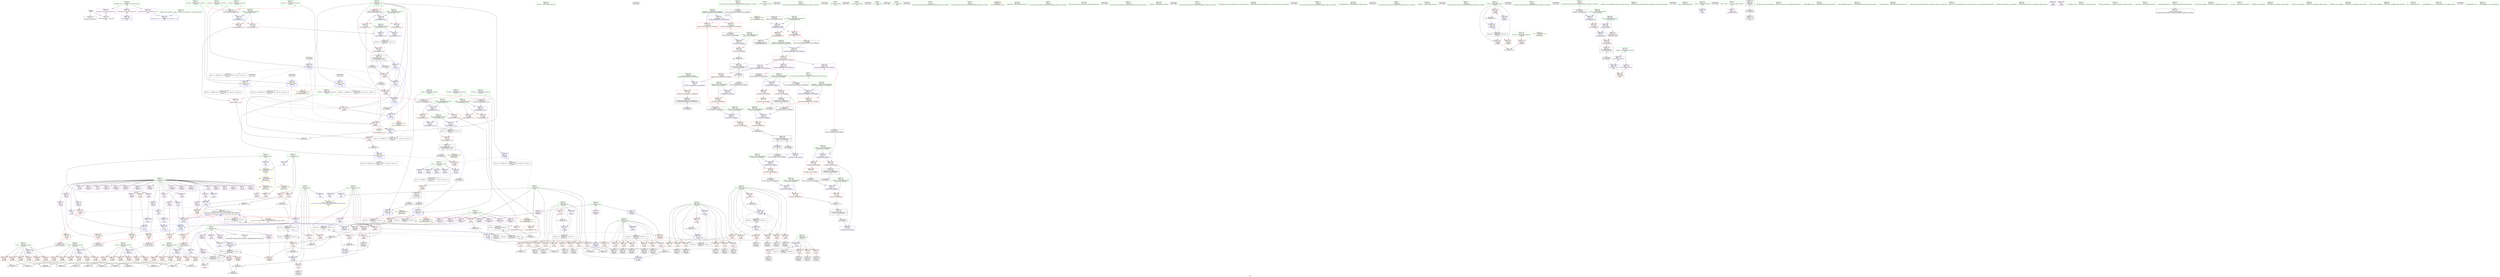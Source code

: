 digraph "SVFG" {
	label="SVFG";

	Node0x5634e10bff80 [shape=record,color=grey,label="{NodeID: 0\nNullPtr}"];
	Node0x5634e10bff80 -> Node0x5634e10f1980[style=solid];
	Node0x5634e10bff80 -> Node0x5634e1104550[style=solid];
	Node0x5634e11170e0 [shape=record,color=grey,label="{NodeID: 609\n130 = cmp(128, 129, )\n}"];
	Node0x5634e1100a50 [shape=record,color=red,label="{NodeID: 277\n388\<--254\n\<--i14\n_Z5solvev\n}"];
	Node0x5634e1100a50 -> Node0x5634e10f6c80[style=solid];
	Node0x5634e10f0f70 [shape=record,color=black,label="{NodeID: 111\n306\<--305\nidxprom\<--\n_Z5solvev\n}"];
	Node0x5634e10fa7d0 [shape=record,color=blue,label="{NodeID: 388\n254\<--187\ni14\<--\n_Z5solvev\n}"];
	Node0x5634e10fa7d0 -> Node0x5634e112dc20[style=dashed];
	Node0x5634e10f5e90 [shape=record,color=red,label="{NodeID: 222\n108\<--80\n\<--L.addr\n_Z4calciiii\n}"];
	Node0x5634e10f5e90 -> Node0x5634e11176e0[style=solid];
	Node0x5634e10f2190 [shape=record,color=green,label="{NodeID: 56\n249\<--250\n_Z5solvev\<--_Z5solvev_field_insensitive\n}"];
	Node0x5634e116aa10 [shape=record,color=black,label="{NodeID: 831\n266 = PHI()\n}"];
	Node0x5634e11037d0 [shape=record,color=red,label="{NodeID: 333\n680\<--674\n\<--__a.addr\n_ZStoRRSt13_Ios_FmtflagsS_\n}"];
	Node0x5634e11037d0 -> Node0x5634e1103a40[style=solid];
	Node0x5634e10f9040 [shape=record,color=purple,label="{NodeID: 167\n355\<--8\nX029\<--B\n_Z5solvev\n}"];
	Node0x5634e10f9040 -> Node0x5634e1101c30[style=solid];
	Node0x5634e10ee480 [shape=record,color=green,label="{NodeID: 1\n7\<--1\n__dso_handle\<--dummyObj\nGlob }"];
	Node0x5634e1117260 [shape=record,color=grey,label="{NodeID: 610\n120 = cmp(118, 119, )\n}"];
	Node0x5634e1100b20 [shape=record,color=red,label="{NodeID: 278\n401\<--254\n\<--i14\n_Z5solvev\n}"];
	Node0x5634e1100b20 -> Node0x5634e1114b60[style=solid];
	Node0x5634e10f1040 [shape=record,color=black,label="{NodeID: 112\n311\<--310\nidxprom5\<--\n_Z5solvev\n}"];
	Node0x5634e10fa8a0 [shape=record,color=blue,label="{NodeID: 389\n256\<--187\nj\<--\n_Z5solvev\n}"];
	Node0x5634e10fa8a0 -> Node0x5634e1100bf0[style=dashed];
	Node0x5634e10fa8a0 -> Node0x5634e1100cc0[style=dashed];
	Node0x5634e10fa8a0 -> Node0x5634e1100d90[style=dashed];
	Node0x5634e10fa8a0 -> Node0x5634e1100e60[style=dashed];
	Node0x5634e10fa8a0 -> Node0x5634e1100f30[style=dashed];
	Node0x5634e10fa8a0 -> Node0x5634e1101000[style=dashed];
	Node0x5634e10fa8a0 -> Node0x5634e11010d0[style=dashed];
	Node0x5634e10fa8a0 -> Node0x5634e10fabe0[style=dashed];
	Node0x5634e10fa8a0 -> Node0x5634e112e120[style=dashed];
	Node0x5634e10f5f60 [shape=record,color=red,label="{NodeID: 223\n118\<--80\n\<--L.addr\n_Z4calciiii\n}"];
	Node0x5634e10f5f60 -> Node0x5634e1117260[style=solid];
	Node0x5634e10f2290 [shape=record,color=green,label="{NodeID: 57\n252\<--253\ni\<--i_field_insensitive\n_Z5solvev\n}"];
	Node0x5634e10f2290 -> Node0x5634e1100160[style=solid];
	Node0x5634e10f2290 -> Node0x5634e1100230[style=solid];
	Node0x5634e10f2290 -> Node0x5634e1100300[style=solid];
	Node0x5634e10f2290 -> Node0x5634e11003d0[style=solid];
	Node0x5634e10f2290 -> Node0x5634e11004a0[style=solid];
	Node0x5634e10f2290 -> Node0x5634e1100570[style=solid];
	Node0x5634e10f2290 -> Node0x5634e10fa630[style=solid];
	Node0x5634e10f2290 -> Node0x5634e10fa700[style=solid];
	Node0x5634e116aae0 [shape=record,color=black,label="{NodeID: 832\n269 = PHI()\n}"];
	Node0x5634e11038a0 [shape=record,color=red,label="{NodeID: 334\n686\<--674\n\<--__a.addr\n_ZStoRRSt13_Ios_FmtflagsS_\n}"];
	Node0x5634e11038a0 -> Node0x5634e10f7bf0[style=solid];
	Node0x5634e11038a0 -> Node0x5634e110a2d0[style=solid];
	Node0x5634e10f9110 [shape=record,color=purple,label="{NodeID: 168\n359\<--8\narrayidx31\<--B\n_Z5solvev\n}"];
	Node0x5634e10ee510 [shape=record,color=green,label="{NodeID: 2\n19\<--1\n\<--dummyObj\nCan only get source location for instruction, argument, global var or function.}"];
	Node0x5634e11173e0 [shape=record,color=grey,label="{NodeID: 611\n239 = cmp(236, 238, )\n}"];
	Node0x5634e1100bf0 [shape=record,color=red,label="{NodeID: 279\n338\<--256\n\<--j\n_Z5solvev\n}"];
	Node0x5634e1100bf0 -> Node0x5634e11179e0[style=solid];
	Node0x5634e10f1110 [shape=record,color=black,label="{NodeID: 113\n316\<--315\nidxprom8\<--\n_Z5solvev\n}"];
	Node0x5634e10fa970 [shape=record,color=blue,label="{NodeID: 390\n258\<--362\nref.tmp\<--call33\n_Z5solvev\n|{|<s3>21}}"];
	Node0x5634e10fa970 -> Node0x5634e1102110[style=dashed];
	Node0x5634e10fa970 -> Node0x5634e10fa970[style=dashed];
	Node0x5634e10fa970 -> Node0x5634e112e620[style=dashed];
	Node0x5634e10fa970:s3 -> Node0x5634e113b450[style=dashed,color=red];
	Node0x5634e10f6030 [shape=record,color=red,label="{NodeID: 224\n129\<--80\n\<--L.addr\n_Z4calciiii\n}"];
	Node0x5634e10f6030 -> Node0x5634e11170e0[style=solid];
	Node0x5634e10f2360 [shape=record,color=green,label="{NodeID: 58\n254\<--255\ni14\<--i14_field_insensitive\n_Z5solvev\n}"];
	Node0x5634e10f2360 -> Node0x5634e1100640[style=solid];
	Node0x5634e10f2360 -> Node0x5634e1100710[style=solid];
	Node0x5634e10f2360 -> Node0x5634e11007e0[style=solid];
	Node0x5634e10f2360 -> Node0x5634e11008b0[style=solid];
	Node0x5634e10f2360 -> Node0x5634e1100980[style=solid];
	Node0x5634e10f2360 -> Node0x5634e1100a50[style=solid];
	Node0x5634e10f2360 -> Node0x5634e1100b20[style=solid];
	Node0x5634e10f2360 -> Node0x5634e10fa7d0[style=solid];
	Node0x5634e10f2360 -> Node0x5634e10facb0[style=solid];
	Node0x5634e116abb0 [shape=record,color=black,label="{NodeID: 833\n270 = PHI()\n}"];
	Node0x5634e1139890 [shape=record,color=yellow,style=double,label="{NodeID: 667\n26V_1 = ENCHI(MR_26V_0)\npts\{259 261 \}\nFun[_Z4calciiii]}"];
	Node0x5634e1139890 -> Node0x5634e10ff530[style=dashed];
	Node0x5634e1103970 [shape=record,color=red,label="{NodeID: 335\n682\<--676\n\<--__b.addr\n_ZStoRRSt13_Ios_FmtflagsS_\n|{<s0>41}}"];
	Node0x5634e1103970:s0 -> Node0x5634e1168a30[style=solid,color=red];
	Node0x5634e10f91e0 [shape=record,color=purple,label="{NodeID: 169\n360\<--8\nX132\<--B\n_Z5solvev\n}"];
	Node0x5634e10f91e0 -> Node0x5634e1101d00[style=solid];
	Node0x5634e10ee5a0 [shape=record,color=green,label="{NodeID: 3\n38\<--1\n_ZSt3cin\<--dummyObj\nGlob }"];
	Node0x5634e1117560 [shape=record,color=grey,label="{NodeID: 612\n140 = cmp(138, 139, )\n}"];
	Node0x5634e1100cc0 [shape=record,color=red,label="{NodeID: 280\n352\<--256\n\<--j\n_Z5solvev\n}"];
	Node0x5634e1100cc0 -> Node0x5634e10f67a0[style=solid];
	Node0x5634e10f11e0 [shape=record,color=black,label="{NodeID: 114\n321\<--320\nidxprom11\<--\n_Z5solvev\n}"];
	Node0x5634e10faa40 [shape=record,color=blue,label="{NodeID: 391\n260\<--384\nref.tmp34\<--call47\n_Z5solvev\n|{|<s3>21}}"];
	Node0x5634e10faa40 -> Node0x5634e1102110[style=dashed];
	Node0x5634e10faa40 -> Node0x5634e10faa40[style=dashed];
	Node0x5634e10faa40 -> Node0x5634e112eb20[style=dashed];
	Node0x5634e10faa40:s3 -> Node0x5634e113b560[style=dashed,color=red];
	Node0x5634e10f6100 [shape=record,color=red,label="{NodeID: 225\n132\<--80\n\<--L.addr\n_Z4calciiii\n}"];
	Node0x5634e10f6100 -> Node0x5634e1116c60[style=solid];
	Node0x5634e10f2430 [shape=record,color=green,label="{NodeID: 59\n256\<--257\nj\<--j_field_insensitive\n_Z5solvev\n}"];
	Node0x5634e10f2430 -> Node0x5634e1100bf0[style=solid];
	Node0x5634e10f2430 -> Node0x5634e1100cc0[style=solid];
	Node0x5634e10f2430 -> Node0x5634e1100d90[style=solid];
	Node0x5634e10f2430 -> Node0x5634e1100e60[style=solid];
	Node0x5634e10f2430 -> Node0x5634e1100f30[style=solid];
	Node0x5634e10f2430 -> Node0x5634e1101000[style=solid];
	Node0x5634e10f2430 -> Node0x5634e11010d0[style=solid];
	Node0x5634e10f2430 -> Node0x5634e10fa8a0[style=solid];
	Node0x5634e10f2430 -> Node0x5634e10fabe0[style=solid];
	Node0x5634e116ac80 [shape=record,color=black,label="{NodeID: 834\n309 = PHI()\n}"];
	Node0x5634e1103a40 [shape=record,color=red,label="{NodeID: 336\n681\<--680\n\<--\n_ZStoRRSt13_Ios_FmtflagsS_\n|{<s0>41}}"];
	Node0x5634e1103a40:s0 -> Node0x5634e11688f0[style=solid,color=red];
	Node0x5634e10f92b0 [shape=record,color=purple,label="{NodeID: 170\n366\<--8\narrayidx36\<--B\n_Z5solvev\n}"];
	Node0x5634e10ee630 [shape=record,color=green,label="{NodeID: 4\n39\<--1\n_ZSt4cout\<--dummyObj\nGlob }"];
	Node0x5634e11176e0 [shape=record,color=grey,label="{NodeID: 613\n110 = cmp(108, 109, )\n}"];
	Node0x5634e1100d90 [shape=record,color=red,label="{NodeID: 281\n357\<--256\n\<--j\n_Z5solvev\n}"];
	Node0x5634e1100d90 -> Node0x5634e10f6870[style=solid];
	Node0x5634e10f6600 [shape=record,color=black,label="{NodeID: 115\n343\<--342\nidxprom21\<--\n_Z5solvev\n}"];
	Node0x5634e10fab10 [shape=record,color=blue,label="{NodeID: 392\n393\<--387\narrayidx52\<--\n_Z5solvev\n}"];
	Node0x5634e10fab10 -> Node0x5634e10fab10[style=dashed];
	Node0x5634e10fab10 -> Node0x5634e112f020[style=dashed];
	Node0x5634e10f61d0 [shape=record,color=red,label="{NodeID: 226\n148\<--80\n\<--L.addr\n_Z4calciiii\n}"];
	Node0x5634e10f61d0 -> Node0x5634e11158e0[style=solid];
	Node0x5634e10f2500 [shape=record,color=green,label="{NodeID: 60\n258\<--259\nref.tmp\<--ref.tmp_field_insensitive\n_Z5solvev\n|{|<s1>21}}"];
	Node0x5634e10f2500 -> Node0x5634e10fa970[style=solid];
	Node0x5634e10f2500:s1 -> Node0x5634e11682c0[style=solid,color=red];
	Node0x5634e116ad80 [shape=record,color=black,label="{NodeID: 835\n314 = PHI()\n}"];
	Node0x5634e1139a80 [shape=record,color=yellow,style=double,label="{NodeID: 669\n49V_1 = ENCHI(MR_49V_0)\npts\{22 \}\nFun[_Z5solvev]}"];
	Node0x5634e1139a80 -> Node0x5634e10f54d0[style=dashed];
	Node0x5634e1139a80 -> Node0x5634e10f55a0[style=dashed];
	Node0x5634e1103b10 [shape=record,color=red,label="{NodeID: 337\n698\<--692\n\<--__a.addr\n_ZStanSt13_Ios_FmtflagsS_\n}"];
	Node0x5634e1103b10 -> Node0x5634e1114fe0[style=solid];
	Node0x5634e10f9380 [shape=record,color=purple,label="{NodeID: 171\n367\<--8\nY037\<--B\n_Z5solvev\n}"];
	Node0x5634e10f9380 -> Node0x5634e1101dd0[style=solid];
	Node0x5634e10ee6c0 [shape=record,color=green,label="{NodeID: 5\n40\<--1\n.str\<--dummyObj\nGlob }"];
	Node0x5634e1117860 [shape=record,color=grey,label="{NodeID: 614\n334 = cmp(332, 333, )\n}"];
	Node0x5634e1100e60 [shape=record,color=red,label="{NodeID: 282\n374\<--256\n\<--j\n_Z5solvev\n}"];
	Node0x5634e1100e60 -> Node0x5634e10f6ae0[style=solid];
	Node0x5634e10f66d0 [shape=record,color=black,label="{NodeID: 116\n348\<--347\nidxprom24\<--\n_Z5solvev\n}"];
	Node0x5634e10fabe0 [shape=record,color=blue,label="{NodeID: 393\n256\<--397\nj\<--inc54\n_Z5solvev\n}"];
	Node0x5634e10fabe0 -> Node0x5634e1100bf0[style=dashed];
	Node0x5634e10fabe0 -> Node0x5634e1100cc0[style=dashed];
	Node0x5634e10fabe0 -> Node0x5634e1100d90[style=dashed];
	Node0x5634e10fabe0 -> Node0x5634e1100e60[style=dashed];
	Node0x5634e10fabe0 -> Node0x5634e1100f30[style=dashed];
	Node0x5634e10fabe0 -> Node0x5634e1101000[style=dashed];
	Node0x5634e10fabe0 -> Node0x5634e11010d0[style=dashed];
	Node0x5634e10fabe0 -> Node0x5634e10fabe0[style=dashed];
	Node0x5634e10fabe0 -> Node0x5634e112e120[style=dashed];
	Node0x5634e10f62a0 [shape=record,color=red,label="{NodeID: 227\n160\<--80\n\<--L.addr\n_Z4calciiii\n}"];
	Node0x5634e10f62a0 -> Node0x5634e11146e0[style=solid];
	Node0x5634e10f25d0 [shape=record,color=green,label="{NodeID: 61\n260\<--261\nref.tmp34\<--ref.tmp34_field_insensitive\n_Z5solvev\n|{|<s1>21}}"];
	Node0x5634e10f25d0 -> Node0x5634e10faa40[style=solid];
	Node0x5634e10f25d0:s1 -> Node0x5634e1168440[style=solid,color=red];
	Node0x5634e116ae80 [shape=record,color=black,label="{NodeID: 836\n319 = PHI()\n}"];
	Node0x5634e1139b60 [shape=record,color=yellow,style=double,label="{NodeID: 670\n51V_1 = ENCHI(MR_51V_0)\npts\{24 \}\nFun[_Z5solvev]}"];
	Node0x5634e1139b60 -> Node0x5634e10f5670[style=dashed];
	Node0x5634e1139b60 -> Node0x5634e10f5740[style=dashed];
	Node0x5634e1103be0 [shape=record,color=red,label="{NodeID: 338\n699\<--694\n\<--__b.addr\n_ZStanSt13_Ios_FmtflagsS_\n}"];
	Node0x5634e1103be0 -> Node0x5634e1114fe0[style=solid];
	Node0x5634e10f9450 [shape=record,color=purple,label="{NodeID: 172\n371\<--8\narrayidx39\<--B\n_Z5solvev\n}"];
	Node0x5634e10ee750 [shape=record,color=green,label="{NodeID: 6\n42\<--1\n.str.1\<--dummyObj\nGlob }"];
	Node0x5634e11179e0 [shape=record,color=grey,label="{NodeID: 615\n340 = cmp(338, 339, )\n}"];
	Node0x5634e1100f30 [shape=record,color=red,label="{NodeID: 283\n379\<--256\n\<--j\n_Z5solvev\n}"];
	Node0x5634e1100f30 -> Node0x5634e10f6bb0[style=solid];
	Node0x5634e10f67a0 [shape=record,color=black,label="{NodeID: 117\n353\<--352\nidxprom27\<--\n_Z5solvev\n}"];
	Node0x5634e10facb0 [shape=record,color=blue,label="{NodeID: 394\n254\<--402\ni14\<--inc57\n_Z5solvev\n}"];
	Node0x5634e10facb0 -> Node0x5634e112dc20[style=dashed];
	Node0x5634e10f6370 [shape=record,color=red,label="{NodeID: 228\n113\<--82\n\<--R.addr\n_Z4calciiii\n}"];
	Node0x5634e10f6370 -> Node0x5634e11167e0[style=solid];
	Node0x5634e10f26a0 [shape=record,color=green,label="{NodeID: 62\n262\<--263\nx\<--x_field_insensitive\n_Z5solvev\n}"];
	Node0x5634e10f26a0 -> Node0x5634e11011a0[style=solid];
	Node0x5634e10f26a0 -> Node0x5634e1101270[style=solid];
	Node0x5634e10f26a0 -> Node0x5634e1101340[style=solid];
	Node0x5634e10f26a0 -> Node0x5634e1101410[style=solid];
	Node0x5634e10f26a0 -> Node0x5634e10fb0c0[style=solid];
	Node0x5634e116af80 [shape=record,color=black,label="{NodeID: 837\n324 = PHI()\n}"];
	Node0x5634e1103cb0 [shape=record,color=red,label="{NodeID: 339\n711\<--705\n\<--__a.addr\n_ZStorSt13_Ios_FmtflagsS_\n}"];
	Node0x5634e1103cb0 -> Node0x5634e1115760[style=solid];
	Node0x5634e10f9520 [shape=record,color=purple,label="{NodeID: 173\n372\<--8\nY140\<--B\n_Z5solvev\n}"];
	Node0x5634e10f9520 -> Node0x5634e1101ea0[style=solid];
	Node0x5634e10ee810 [shape=record,color=green,label="{NodeID: 7\n45\<--1\n\<--dummyObj\nCan only get source location for instruction, argument, global var or function.}"];
	Node0x5634e112cc30 [shape=record,color=black,label="{NodeID: 616\nMR_29V_3 = PHI(MR_29V_4, MR_29V_2, )\npts\{201 \}\n}"];
	Node0x5634e112cc30 -> Node0x5634e10ff600[style=dashed];
	Node0x5634e1101000 [shape=record,color=red,label="{NodeID: 284\n391\<--256\n\<--j\n_Z5solvev\n}"];
	Node0x5634e1101000 -> Node0x5634e10f6d50[style=solid];
	Node0x5634e10f6870 [shape=record,color=black,label="{NodeID: 118\n358\<--357\nidxprom30\<--\n_Z5solvev\n}"];
	Node0x5634e10fad80 [shape=record,color=blue,label="{NodeID: 395\n34\<--19\nz\<--\n_Z5solvev\n}"];
	Node0x5634e10fad80 -> Node0x5634e11348f0[style=dashed];
	Node0x5634e10f6440 [shape=record,color=red,label="{NodeID: 229\n123\<--82\n\<--R.addr\n_Z4calciiii\n}"];
	Node0x5634e10f6440 -> Node0x5634e1116f60[style=solid];
	Node0x5634e10f2770 [shape=record,color=green,label="{NodeID: 63\n264\<--265\ni64\<--i64_field_insensitive\n_Z5solvev\n}"];
	Node0x5634e10f2770 -> Node0x5634e11014e0[style=solid];
	Node0x5634e10f2770 -> Node0x5634e11015b0[style=solid];
	Node0x5634e10f2770 -> Node0x5634e1101680[style=solid];
	Node0x5634e10f2770 -> Node0x5634e1101750[style=solid];
	Node0x5634e10f2770 -> Node0x5634e1101820[style=solid];
	Node0x5634e10f2770 -> Node0x5634e11018f0[style=solid];
	Node0x5634e10f2770 -> Node0x5634e11019c0[style=solid];
	Node0x5634e10f2770 -> Node0x5634e10fb190[style=solid];
	Node0x5634e10f2770 -> Node0x5634e10fb4d0[style=solid];
	Node0x5634e116b050 [shape=record,color=black,label="{NodeID: 838\n384 = PHI(73, )\n}"];
	Node0x5634e116b050 -> Node0x5634e10faa40[style=solid];
	Node0x5634e1103d80 [shape=record,color=red,label="{NodeID: 340\n712\<--707\n\<--__b.addr\n_ZStorSt13_Ios_FmtflagsS_\n}"];
	Node0x5634e1103d80 -> Node0x5634e1115760[style=solid];
	Node0x5634e10f95f0 [shape=record,color=purple,label="{NodeID: 174\n376\<--8\narrayidx42\<--B\n_Z5solvev\n}"];
	Node0x5634e10ee8d0 [shape=record,color=green,label="{NodeID: 8\n107\<--1\n\<--dummyObj\nCan only get source location for instruction, argument, global var or function.}"];
	Node0x5634e1107190 [shape=record,color=yellow,style=double,label="{NodeID: 783\nRETMU(101V_2)\npts\{586 \}\nFun[_ZSt5fixedRSt8ios_base]}"];
	Node0x5634e11010d0 [shape=record,color=red,label="{NodeID: 285\n396\<--256\n\<--j\n_Z5solvev\n}"];
	Node0x5634e11010d0 -> Node0x5634e1114e60[style=solid];
	Node0x5634e10f6940 [shape=record,color=black,label="{NodeID: 119\n365\<--364\nidxprom35\<--\n_Z5solvev\n}"];
	Node0x5634e10fae50 [shape=record,color=blue,label="{NodeID: 396\n32\<--19\nnow\<--\n_Z5solvev\n}"];
	Node0x5634e10fae50 -> Node0x5634e10f5810[style=dashed];
	Node0x5634e10fae50 -> Node0x5634e1134420[style=dashed];
	Node0x5634e10f6510 [shape=record,color=red,label="{NodeID: 230\n139\<--82\n\<--R.addr\n_Z4calciiii\n}"];
	Node0x5634e10f6510 -> Node0x5634e1117560[style=solid];
	Node0x5634e10f2840 [shape=record,color=green,label="{NodeID: 64\n267\<--268\n_ZNSirsERi\<--_ZNSirsERi_field_insensitive\n}"];
	Node0x5634e116b250 [shape=record,color=black,label="{NodeID: 839\n386 = PHI(224, )\n}"];
	Node0x5634e116b250 -> Node0x5634e1102110[style=solid];
	Node0x5634e1103e50 [shape=record,color=blue,label="{NodeID: 341\n18\<--19\nn\<--\nGlob }"];
	Node0x5634e1103e50 -> Node0x5634e113ba20[style=dashed];
	Node0x5634e10f96c0 [shape=record,color=purple,label="{NodeID: 175\n377\<--8\nY043\<--B\n_Z5solvev\n}"];
	Node0x5634e10f96c0 -> Node0x5634e1101f70[style=solid];
	Node0x5634e10ee990 [shape=record,color=green,label="{NodeID: 9\n187\<--1\n\<--dummyObj\nCan only get source location for instruction, argument, global var or function.}"];
	Node0x5634e11011a0 [shape=record,color=red,label="{NodeID: 286\n439\<--262\n\<--x\n_Z5solvev\n}"];
	Node0x5634e11011a0 -> Node0x5634e10f7090[style=solid];
	Node0x5634e10f6a10 [shape=record,color=black,label="{NodeID: 120\n370\<--369\nidxprom38\<--\n_Z5solvev\n}"];
	Node0x5634e10faf20 [shape=record,color=blue,label="{NodeID: 397\n413\<--19\n\<--\n_Z5solvev\n}"];
	Node0x5634e10faf20 -> Node0x5634e11357f0[style=dashed];
	Node0x5634e10fe4f0 [shape=record,color=red,label="{NodeID: 231\n142\<--82\n\<--R.addr\n_Z4calciiii\n}"];
	Node0x5634e10fe4f0 -> Node0x5634e1116960[style=solid];
	Node0x5634e10f2940 [shape=record,color=green,label="{NodeID: 65\n411\<--412\nllvm.memset.p0i8.i64\<--llvm.memset.p0i8.i64_field_insensitive\n}"];
	Node0x5634e116b390 [shape=record,color=black,label="{NodeID: 840\n489 = PHI()\n}"];
	Node0x5634e1103f50 [shape=record,color=blue,label="{NodeID: 342\n21\<--19\nW\<--\nGlob }"];
	Node0x5634e1103f50 -> Node0x5634e113bbf0[style=dashed];
	Node0x5634e10f9790 [shape=record,color=purple,label="{NodeID: 176\n381\<--8\narrayidx45\<--B\n_Z5solvev\n}"];
	Node0x5634e10eea50 [shape=record,color=green,label="{NodeID: 10\n273\<--1\n\<--dummyObj\nCan only get source location for instruction, argument, global var or function.}"];
	Node0x5634e1101270 [shape=record,color=red,label="{NodeID: 287\n446\<--262\n\<--x\n_Z5solvev\n}"];
	Node0x5634e1101270 -> Node0x5634e10f7230[style=solid];
	Node0x5634e10f6ae0 [shape=record,color=black,label="{NodeID: 121\n375\<--374\nidxprom41\<--\n_Z5solvev\n}"];
	Node0x5634e10faff0 [shape=record,color=blue,label="{NodeID: 398\n417\<--187\narrayidx60\<--\n_Z5solvev\n}"];
	Node0x5634e10faff0 -> Node0x5634e1135cf0[style=dashed];
	Node0x5634e10fe5c0 [shape=record,color=red,label="{NodeID: 232\n168\<--82\n\<--R.addr\n_Z4calciiii\n}"];
	Node0x5634e10fe5c0 -> Node0x5634e1115be0[style=solid];
	Node0x5634e10f2a40 [shape=record,color=green,label="{NodeID: 66\n490\<--491\n_ZNSolsEi\<--_ZNSolsEi_field_insensitive\n}"];
	Node0x5634e116b460 [shape=record,color=black,label="{NodeID: 841\n492 = PHI()\n}"];
	Node0x5634e1104050 [shape=record,color=blue,label="{NodeID: 343\n23\<--19\nH\<--\nGlob }"];
	Node0x5634e1104050 -> Node0x5634e113bbf0[style=dashed];
	Node0x5634e10f9860 [shape=record,color=purple,label="{NodeID: 177\n382\<--8\nY146\<--B\n_Z5solvev\n}"];
	Node0x5634e10f9860 -> Node0x5634e1102040[style=solid];
	Node0x5634e10eeb10 [shape=record,color=green,label="{NodeID: 11\n277\<--1\n\<--dummyObj\nCan only get source location for instruction, argument, global var or function.}"];
	Node0x5634e112dc20 [shape=record,color=black,label="{NodeID: 620\nMR_59V_3 = PHI(MR_59V_4, MR_59V_2, )\npts\{255 \}\n}"];
	Node0x5634e112dc20 -> Node0x5634e1100640[style=dashed];
	Node0x5634e112dc20 -> Node0x5634e1100710[style=dashed];
	Node0x5634e112dc20 -> Node0x5634e11007e0[style=dashed];
	Node0x5634e112dc20 -> Node0x5634e11008b0[style=dashed];
	Node0x5634e112dc20 -> Node0x5634e1100980[style=dashed];
	Node0x5634e112dc20 -> Node0x5634e1100a50[style=dashed];
	Node0x5634e112dc20 -> Node0x5634e1100b20[style=dashed];
	Node0x5634e112dc20 -> Node0x5634e10facb0[style=dashed];
	Node0x5634e1101340 [shape=record,color=red,label="{NodeID: 288\n453\<--262\n\<--x\n_Z5solvev\n}"];
	Node0x5634e1101340 -> Node0x5634e10f7300[style=solid];
	Node0x5634e10f6bb0 [shape=record,color=black,label="{NodeID: 122\n380\<--379\nidxprom44\<--\n_Z5solvev\n}"];
	Node0x5634e10fb0c0 [shape=record,color=blue,label="{NodeID: 399\n262\<--427\nx\<--\n_Z5solvev\n}"];
	Node0x5634e10fb0c0 -> Node0x5634e11011a0[style=dashed];
	Node0x5634e10fb0c0 -> Node0x5634e1101270[style=dashed];
	Node0x5634e10fb0c0 -> Node0x5634e1101340[style=dashed];
	Node0x5634e10fb0c0 -> Node0x5634e1101410[style=dashed];
	Node0x5634e10fb0c0 -> Node0x5634e1134df0[style=dashed];
	Node0x5634e10fe690 [shape=record,color=red,label="{NodeID: 233\n176\<--82\n\<--R.addr\n_Z4calciiii\n}"];
	Node0x5634e10fe690 -> Node0x5634e1115d60[style=solid];
	Node0x5634e10f2b40 [shape=record,color=green,label="{NodeID: 67\n493\<--494\n_ZSt4endlIcSt11char_traitsIcEERSt13basic_ostreamIT_T0_ES6_\<--_ZSt4endlIcSt11char_traitsIcEERSt13basic_ostreamIT_T0_ES6__field_insensitive\n}"];
	Node0x5634e116b530 [shape=record,color=black,label="{NodeID: 842\n521 = PHI()\n}"];
	Node0x5634e1104150 [shape=record,color=blue,label="{NodeID: 344\n32\<--19\nnow\<--\nGlob }"];
	Node0x5634e1104150 -> Node0x5634e113ba20[style=dashed];
	Node0x5634e10f9930 [shape=record,color=purple,label="{NodeID: 178\n390\<--25\narrayidx50\<--dist\n_Z5solvev\n}"];
	Node0x5634e10eebd0 [shape=record,color=green,label="{NodeID: 12\n299\<--1\n\<--dummyObj\nCan only get source location for instruction, argument, global var or function.}"];
	Node0x5634e112e120 [shape=record,color=black,label="{NodeID: 621\nMR_61V_2 = PHI(MR_61V_4, MR_61V_1, )\npts\{257 \}\n}"];
	Node0x5634e112e120 -> Node0x5634e10fa8a0[style=dashed];
	Node0x5634e1101410 [shape=record,color=red,label="{NodeID: 289\n460\<--262\n\<--x\n_Z5solvev\n}"];
	Node0x5634e1101410 -> Node0x5634e10f74a0[style=solid];
	Node0x5634e10f6c80 [shape=record,color=black,label="{NodeID: 123\n389\<--388\nidxprom49\<--\n_Z5solvev\n}"];
	Node0x5634e10fb190 [shape=record,color=blue,label="{NodeID: 400\n264\<--187\ni64\<--\n_Z5solvev\n}"];
	Node0x5634e10fb190 -> Node0x5634e11014e0[style=dashed];
	Node0x5634e10fb190 -> Node0x5634e11015b0[style=dashed];
	Node0x5634e10fb190 -> Node0x5634e1101680[style=dashed];
	Node0x5634e10fb190 -> Node0x5634e1101750[style=dashed];
	Node0x5634e10fb190 -> Node0x5634e1101820[style=dashed];
	Node0x5634e10fb190 -> Node0x5634e11018f0[style=dashed];
	Node0x5634e10fb190 -> Node0x5634e11019c0[style=dashed];
	Node0x5634e10fb190 -> Node0x5634e10fb4d0[style=dashed];
	Node0x5634e10fb190 -> Node0x5634e11352f0[style=dashed];
	Node0x5634e10fe760 [shape=record,color=red,label="{NodeID: 234\n109\<--84\n\<--l.addr\n_Z4calciiii\n}"];
	Node0x5634e10fe760 -> Node0x5634e11176e0[style=solid];
	Node0x5634e10f2c40 [shape=record,color=green,label="{NodeID: 68\n495\<--496\n_ZNSolsEPFRSoS_E\<--_ZNSolsEPFRSoS_E_field_insensitive\n}"];
	Node0x5634e116b600 [shape=record,color=black,label="{NodeID: 843\n529 = PHI()\n}"];
	Node0x5634e1104250 [shape=record,color=blue,label="{NodeID: 345\n34\<--19\nz\<--\nGlob }"];
	Node0x5634e1104250 -> Node0x5634e113ba20[style=dashed];
	Node0x5634e10f9a00 [shape=record,color=purple,label="{NodeID: 179\n393\<--25\narrayidx52\<--dist\n_Z5solvev\n}"];
	Node0x5634e10f9a00 -> Node0x5634e10fab10[style=solid];
	Node0x5634e10eec90 [shape=record,color=green,label="{NodeID: 13\n408\<--1\n\<--dummyObj\nCan only get source location for instruction, argument, global var or function.}"];
	Node0x5634e112e620 [shape=record,color=black,label="{NodeID: 622\nMR_63V_2 = PHI(MR_63V_3, MR_63V_1, )\npts\{259 \}\n}"];
	Node0x5634e112e620 -> Node0x5634e10fa970[style=dashed];
	Node0x5634e112e620 -> Node0x5634e112e620[style=dashed];
	Node0x5634e11014e0 [shape=record,color=red,label="{NodeID: 290\n431\<--264\n\<--i64\n_Z5solvev\n}"];
	Node0x5634e11014e0 -> Node0x5634e11161e0[style=solid];
	Node0x5634e10f6d50 [shape=record,color=black,label="{NodeID: 124\n392\<--391\nidxprom51\<--\n_Z5solvev\n}"];
	Node0x5634e10fb260 [shape=record,color=blue,label="{NodeID: 401\n467\<--464\narrayidx86\<--add84\n_Z5solvev\n}"];
	Node0x5634e10fb260 -> Node0x5634e1136bf0[style=dashed];
	Node0x5634e10fe830 [shape=record,color=red,label="{NodeID: 235\n112\<--84\n\<--l.addr\n_Z4calciiii\n}"];
	Node0x5634e10fe830 -> Node0x5634e11167e0[style=solid];
	Node0x5634e10f2d40 [shape=record,color=green,label="{NodeID: 69\n514\<--515\n_Z4MAINv\<--_Z4MAINv_field_insensitive\n}"];
	Node0x5634e116b700 [shape=record,color=black,label="{NodeID: 844\n533 = PHI()\n}"];
	Node0x5634e1104350 [shape=record,color=blue,label="{NodeID: 346\n719\<--45\nllvm.global_ctors_0\<--\nGlob }"];
	Node0x5634e10f9ad0 [shape=record,color=purple,label="{NodeID: 180\n445\<--25\narrayidx73\<--dist\n_Z5solvev\n}"];
	Node0x5634e10eed50 [shape=record,color=green,label="{NodeID: 14\n409\<--1\n\<--dummyObj\nCan only get source location for instruction, argument, global var or function.}"];
	Node0x5634e112eb20 [shape=record,color=black,label="{NodeID: 623\nMR_65V_2 = PHI(MR_65V_3, MR_65V_1, )\npts\{261 \}\n}"];
	Node0x5634e112eb20 -> Node0x5634e10faa40[style=dashed];
	Node0x5634e112eb20 -> Node0x5634e112eb20[style=dashed];
	Node0x5634e11015b0 [shape=record,color=red,label="{NodeID: 291\n435\<--264\n\<--i64\n_Z5solvev\n}"];
	Node0x5634e11015b0 -> Node0x5634e10f6fc0[style=solid];
	Node0x5634e10f6e20 [shape=record,color=black,label="{NodeID: 125\n416\<--415\nidxprom59\<--\n_Z5solvev\n}"];
	Node0x5634e10fb330 [shape=record,color=blue,label="{NodeID: 402\n34\<--470\nz\<--inc87\n_Z5solvev\n}"];
	Node0x5634e10fb330 -> Node0x5634e10f5cf0[style=dashed];
	Node0x5634e10fb330 -> Node0x5634e11361f0[style=dashed];
	Node0x5634e10fe900 [shape=record,color=red,label="{NodeID: 236\n128\<--84\n\<--l.addr\n_Z4calciiii\n}"];
	Node0x5634e10fe900 -> Node0x5634e11170e0[style=solid];
	Node0x5634e10f2e40 [shape=record,color=green,label="{NodeID: 70\n517\<--518\nTestCase\<--TestCase_field_insensitive\n_Z4MAINv\n}"];
	Node0x5634e10f2e40 -> Node0x5634e1102790[style=solid];
	Node0x5634e116b800 [shape=record,color=black,label="{NodeID: 845\n535 = PHI()\n}"];
	Node0x5634e1104450 [shape=record,color=blue,label="{NodeID: 347\n720\<--46\nllvm.global_ctors_1\<--_GLOBAL__sub_I_cgy4ever_2_1.cpp\nGlob }"];
	Node0x5634e10f9ba0 [shape=record,color=purple,label="{NodeID: 181\n448\<--25\narrayidx75\<--dist\n_Z5solvev\n}"];
	Node0x5634e10f9ba0 -> Node0x5634e1102450[style=solid];
	Node0x5634e10eee10 [shape=record,color=green,label="{NodeID: 15\n410\<--1\n\<--dummyObj\nCan only get source location for instruction, argument, global var or function.}"];
	Node0x5634e112f020 [shape=record,color=black,label="{NodeID: 624\nMR_79V_2 = PHI(MR_79V_3, MR_79V_1, )\npts\{260000 \}\n|{|<s4>29}}"];
	Node0x5634e112f020 -> Node0x5634e1102450[style=dashed];
	Node0x5634e112f020 -> Node0x5634e11025f0[style=dashed];
	Node0x5634e112f020 -> Node0x5634e10fab10[style=dashed];
	Node0x5634e112f020 -> Node0x5634e112f020[style=dashed];
	Node0x5634e112f020:s4 -> Node0x5634e1131d20[style=dashed,color=blue];
	Node0x5634e1101680 [shape=record,color=red,label="{NodeID: 292\n443\<--264\n\<--i64\n_Z5solvev\n}"];
	Node0x5634e1101680 -> Node0x5634e10f7160[style=solid];
	Node0x5634e10f6ef0 [shape=record,color=black,label="{NodeID: 126\n425\<--424\nidxprom62\<--\n_Z5solvev\n}"];
	Node0x5634e10fb400 [shape=record,color=blue,label="{NodeID: 403\n475\<--472\narrayidx89\<--\n_Z5solvev\n}"];
	Node0x5634e10fb400 -> Node0x5634e11370f0[style=dashed];
	Node0x5634e10fe9d0 [shape=record,color=red,label="{NodeID: 237\n138\<--84\n\<--l.addr\n_Z4calciiii\n}"];
	Node0x5634e10fe9d0 -> Node0x5634e1117560[style=solid];
	Node0x5634e10f2f10 [shape=record,color=green,label="{NodeID: 71\n519\<--520\ncaseID\<--caseID_field_insensitive\n_Z4MAINv\n}"];
	Node0x5634e10f2f10 -> Node0x5634e1102860[style=solid];
	Node0x5634e10f2f10 -> Node0x5634e1102930[style=solid];
	Node0x5634e10f2f10 -> Node0x5634e1102a00[style=solid];
	Node0x5634e10f2f10 -> Node0x5634e10fb670[style=solid];
	Node0x5634e10f2f10 -> Node0x5634e10fb740[style=solid];
	Node0x5634e116b8d0 [shape=record,color=black,label="{NodeID: 846\n554 = PHI()\n}"];
	Node0x5634e1104550 [shape=record,color=blue, style = dotted,label="{NodeID: 348\n721\<--3\nllvm.global_ctors_2\<--dummyVal\nGlob }"];
	Node0x5634e10f9c70 [shape=record,color=purple,label="{NodeID: 182\n459\<--25\narrayidx81\<--dist\n_Z5solvev\n}"];
	Node0x5634e10eeed0 [shape=record,color=green,label="{NodeID: 16\n563\<--1\n\<--dummyObj\nCan only get source location for instruction, argument, global var or function.|{<s0>32}}"];
	Node0x5634e10eeed0:s0 -> Node0x5634e116ca50[style=solid,color=red];
	Node0x5634e112f520 [shape=record,color=black,label="{NodeID: 625\nMR_12V_3 = PHI(MR_12V_7, MR_12V_2, MR_12V_2, MR_12V_2, MR_12V_2, )\npts\{89 \}\n}"];
	Node0x5634e1101750 [shape=record,color=red,label="{NodeID: 293\n457\<--264\n\<--i64\n_Z5solvev\n}"];
	Node0x5634e1101750 -> Node0x5634e10f73d0[style=solid];
	Node0x5634e10f6fc0 [shape=record,color=black,label="{NodeID: 127\n436\<--435\nidxprom68\<--\n_Z5solvev\n}"];
	Node0x5634e10fb4d0 [shape=record,color=blue,label="{NodeID: 404\n264\<--480\ni64\<--inc91\n_Z5solvev\n}"];
	Node0x5634e10fb4d0 -> Node0x5634e11014e0[style=dashed];
	Node0x5634e10fb4d0 -> Node0x5634e11015b0[style=dashed];
	Node0x5634e10fb4d0 -> Node0x5634e1101680[style=dashed];
	Node0x5634e10fb4d0 -> Node0x5634e1101750[style=dashed];
	Node0x5634e10fb4d0 -> Node0x5634e1101820[style=dashed];
	Node0x5634e10fb4d0 -> Node0x5634e11018f0[style=dashed];
	Node0x5634e10fb4d0 -> Node0x5634e11019c0[style=dashed];
	Node0x5634e10fb4d0 -> Node0x5634e10fb4d0[style=dashed];
	Node0x5634e10fb4d0 -> Node0x5634e11352f0[style=dashed];
	Node0x5634e10feaa0 [shape=record,color=red,label="{NodeID: 238\n149\<--84\n\<--l.addr\n_Z4calciiii\n}"];
	Node0x5634e10feaa0 -> Node0x5634e11158e0[style=solid];
	Node0x5634e10f2fe0 [shape=record,color=green,label="{NodeID: 72\n530\<--531\n_ZStlsISt11char_traitsIcEERSt13basic_ostreamIcT_ES5_PKc\<--_ZStlsISt11char_traitsIcEERSt13basic_ostreamIcT_ES5_PKc_field_insensitive\n}"];
	Node0x5634e116b9a0 [shape=record,color=black,label="{NodeID: 847\n557 = PHI()\n}"];
	Node0x5634e1104650 [shape=record,color=blue,label="{NodeID: 349\n80\<--74\nL.addr\<--L\n_Z4calciiii\n}"];
	Node0x5634e1104650 -> Node0x5634e10f5e90[style=dashed];
	Node0x5634e1104650 -> Node0x5634e10f5f60[style=dashed];
	Node0x5634e1104650 -> Node0x5634e10f6030[style=dashed];
	Node0x5634e1104650 -> Node0x5634e10f6100[style=dashed];
	Node0x5634e1104650 -> Node0x5634e10f61d0[style=dashed];
	Node0x5634e1104650 -> Node0x5634e10f62a0[style=dashed];
	Node0x5634e10f9d40 [shape=record,color=purple,label="{NodeID: 183\n462\<--25\narrayidx83\<--dist\n_Z5solvev\n}"];
	Node0x5634e10f9d40 -> Node0x5634e11025f0[style=solid];
	Node0x5634e10eef90 [shape=record,color=green,label="{NodeID: 17\n590\<--1\n\<--dummyObj\nCan only get source location for instruction, argument, global var or function.|{<s0>35}}"];
	Node0x5634e10eef90:s0 -> Node0x5634e11686d0[style=solid,color=red];
	Node0x5634e112fa20 [shape=record,color=black,label="{NodeID: 626\nMR_2V_3 = PHI(MR_2V_7, MR_2V_5, MR_2V_2, MR_2V_6, MR_2V_4, )\npts\{79 \}\n}"];
	Node0x5634e112fa20 -> Node0x5634e10f5dc0[style=dashed];
	Node0x5634e1101820 [shape=record,color=red,label="{NodeID: 294\n465\<--264\n\<--i64\n_Z5solvev\n}"];
	Node0x5634e1101820 -> Node0x5634e10f7570[style=solid];
	Node0x5634e10f7090 [shape=record,color=black,label="{NodeID: 128\n440\<--439\nidxprom70\<--\n_Z5solvev\n}"];
	Node0x5634e10fb5a0 [shape=record,color=blue,label="{NodeID: 405\n32\<--484\nnow\<--inc93\n_Z5solvev\n}"];
	Node0x5634e10fb5a0 -> Node0x5634e1134420[style=dashed];
	Node0x5634e10feb70 [shape=record,color=red,label="{NodeID: 239\n169\<--84\n\<--l.addr\n_Z4calciiii\n}"];
	Node0x5634e10feb70 -> Node0x5634e1115be0[style=solid];
	Node0x5634e10f30e0 [shape=record,color=green,label="{NodeID: 73\n546\<--547\nmain\<--main_field_insensitive\n}"];
	Node0x5634e116bb00 [shape=record,color=black,label="{NodeID: 848\n562 = PHI(596, )\n}"];
	Node0x5634e116bb00 -> Node0x5634e10fb8e0[style=solid];
	Node0x5634e1104720 [shape=record,color=blue,label="{NodeID: 350\n82\<--75\nR.addr\<--R\n_Z4calciiii\n}"];
	Node0x5634e1104720 -> Node0x5634e10f6370[style=dashed];
	Node0x5634e1104720 -> Node0x5634e10f6440[style=dashed];
	Node0x5634e1104720 -> Node0x5634e10f6510[style=dashed];
	Node0x5634e1104720 -> Node0x5634e10fe4f0[style=dashed];
	Node0x5634e1104720 -> Node0x5634e10fe5c0[style=dashed];
	Node0x5634e1104720 -> Node0x5634e10fe690[style=dashed];
	Node0x5634e10f9e10 [shape=record,color=purple,label="{NodeID: 184\n413\<--27\n\<--d\n_Z5solvev\n}"];
	Node0x5634e10f9e10 -> Node0x5634e10faf20[style=solid];
	Node0x5634e10ef050 [shape=record,color=green,label="{NodeID: 18\n591\<--1\n\<--dummyObj\nCan only get source location for instruction, argument, global var or function.|{<s0>35}}"];
	Node0x5634e10ef050:s0 -> Node0x5634e11687e0[style=solid,color=red];
	Node0x5634e112ff20 [shape=record,color=black,label="{NodeID: 627\nMR_14V_2 = PHI(MR_14V_3, MR_14V_1, MR_14V_1, MR_14V_1, MR_14V_1, )\npts\{91 \}\n}"];
	Node0x5634e11018f0 [shape=record,color=red,label="{NodeID: 295\n472\<--264\n\<--i64\n_Z5solvev\n}"];
	Node0x5634e11018f0 -> Node0x5634e10fb400[style=solid];
	Node0x5634e10f7160 [shape=record,color=black,label="{NodeID: 129\n444\<--443\nidxprom72\<--\n_Z5solvev\n}"];
	Node0x5634e10fb670 [shape=record,color=blue,label="{NodeID: 406\n519\<--187\ncaseID\<--\n_Z4MAINv\n}"];
	Node0x5634e10fb670 -> Node0x5634e11322e0[style=dashed];
	Node0x5634e10fec40 [shape=record,color=red,label="{NodeID: 240\n119\<--86\n\<--r.addr\n_Z4calciiii\n}"];
	Node0x5634e10fec40 -> Node0x5634e1117260[style=solid];
	Node0x5634e10f31e0 [shape=record,color=green,label="{NodeID: 74\n549\<--550\nretval\<--retval_field_insensitive\nmain\n}"];
	Node0x5634e10f31e0 -> Node0x5634e10fb810[style=solid];
	Node0x5634e116bcd0 [shape=record,color=black,label="{NodeID: 849\n570 = PHI()\n}"];
	Node0x5634e11047f0 [shape=record,color=blue,label="{NodeID: 351\n84\<--76\nl.addr\<--l\n_Z4calciiii\n}"];
	Node0x5634e11047f0 -> Node0x5634e10fe760[style=dashed];
	Node0x5634e11047f0 -> Node0x5634e10fe830[style=dashed];
	Node0x5634e11047f0 -> Node0x5634e10fe900[style=dashed];
	Node0x5634e11047f0 -> Node0x5634e10fe9d0[style=dashed];
	Node0x5634e11047f0 -> Node0x5634e10feaa0[style=dashed];
	Node0x5634e11047f0 -> Node0x5634e10feb70[style=dashed];
	Node0x5634e10f9ee0 [shape=record,color=purple,label="{NodeID: 185\n437\<--27\narrayidx69\<--d\n_Z5solvev\n}"];
	Node0x5634e10f9ee0 -> Node0x5634e11022b0[style=solid];
	Node0x5634e10ef110 [shape=record,color=green,label="{NodeID: 19\n4\<--6\n_ZStL8__ioinit\<--_ZStL8__ioinit_field_insensitive\nGlob }"];
	Node0x5634e10ef110 -> Node0x5634e10f7e60[style=solid];
	Node0x5634e1130420 [shape=record,color=black,label="{NodeID: 628\nMR_16V_2 = PHI(MR_16V_3, MR_16V_1, MR_16V_1, MR_16V_1, MR_16V_1, )\npts\{93 \}\n}"];
	Node0x5634e11019c0 [shape=record,color=red,label="{NodeID: 296\n479\<--264\n\<--i64\n_Z5solvev\n}"];
	Node0x5634e11019c0 -> Node0x5634e1115460[style=solid];
	Node0x5634e10f7230 [shape=record,color=black,label="{NodeID: 130\n447\<--446\nidxprom74\<--\n_Z5solvev\n}"];
	Node0x5634e10fb740 [shape=record,color=blue,label="{NodeID: 407\n519\<--539\ncaseID\<--inc\n_Z4MAINv\n}"];
	Node0x5634e10fb740 -> Node0x5634e11322e0[style=dashed];
	Node0x5634e10fed10 [shape=record,color=red,label="{NodeID: 241\n122\<--86\n\<--r.addr\n_Z4calciiii\n}"];
	Node0x5634e10fed10 -> Node0x5634e1116f60[style=solid];
	Node0x5634e10f32b0 [shape=record,color=green,label="{NodeID: 75\n551\<--552\nagg.tmp\<--agg.tmp_field_insensitive\nmain\n}"];
	Node0x5634e10f32b0 -> Node0x5634e10f4b10[style=solid];
	Node0x5634e10f32b0 -> Node0x5634e10f4be0[style=solid];
	Node0x5634e116bda0 [shape=record,color=black,label="{NodeID: 850\n573 = PHI(516, )\n}"];
	Node0x5634e116bda0 -> Node0x5634e10f7710[style=solid];
	Node0x5634e11048c0 [shape=record,color=blue,label="{NodeID: 352\n86\<--77\nr.addr\<--r\n_Z4calciiii\n}"];
	Node0x5634e11048c0 -> Node0x5634e10fec40[style=dashed];
	Node0x5634e11048c0 -> Node0x5634e10fed10[style=dashed];
	Node0x5634e11048c0 -> Node0x5634e10fede0[style=dashed];
	Node0x5634e11048c0 -> Node0x5634e10feeb0[style=dashed];
	Node0x5634e11048c0 -> Node0x5634e10fef80[style=dashed];
	Node0x5634e11048c0 -> Node0x5634e10ff050[style=dashed];
	Node0x5634e10f9fb0 [shape=record,color=purple,label="{NodeID: 186\n441\<--27\narrayidx71\<--d\n_Z5solvev\n}"];
	Node0x5634e10f9fb0 -> Node0x5634e1102380[style=solid];
	Node0x5634e10ef1d0 [shape=record,color=green,label="{NodeID: 20\n8\<--17\nB\<--B_field_insensitive\nGlob }"];
	Node0x5634e10ef1d0 -> Node0x5634e10f7f30[style=solid];
	Node0x5634e10ef1d0 -> Node0x5634e10f8000[style=solid];
	Node0x5634e10ef1d0 -> Node0x5634e10f80d0[style=solid];
	Node0x5634e10ef1d0 -> Node0x5634e10f81a0[style=solid];
	Node0x5634e10ef1d0 -> Node0x5634e10f8270[style=solid];
	Node0x5634e10ef1d0 -> Node0x5634e10f8340[style=solid];
	Node0x5634e10ef1d0 -> Node0x5634e10f8410[style=solid];
	Node0x5634e10ef1d0 -> Node0x5634e10f84e0[style=solid];
	Node0x5634e10ef1d0 -> Node0x5634e10f85b0[style=solid];
	Node0x5634e10ef1d0 -> Node0x5634e10f8680[style=solid];
	Node0x5634e10ef1d0 -> Node0x5634e10f8750[style=solid];
	Node0x5634e10ef1d0 -> Node0x5634e10f8820[style=solid];
	Node0x5634e10ef1d0 -> Node0x5634e10f88f0[style=solid];
	Node0x5634e10ef1d0 -> Node0x5634e10f89c0[style=solid];
	Node0x5634e10ef1d0 -> Node0x5634e10f8a90[style=solid];
	Node0x5634e10ef1d0 -> Node0x5634e10f8b60[style=solid];
	Node0x5634e10ef1d0 -> Node0x5634e10f8c30[style=solid];
	Node0x5634e10ef1d0 -> Node0x5634e10f8d00[style=solid];
	Node0x5634e10ef1d0 -> Node0x5634e10f8dd0[style=solid];
	Node0x5634e10ef1d0 -> Node0x5634e10f8ea0[style=solid];
	Node0x5634e10ef1d0 -> Node0x5634e10f8f70[style=solid];
	Node0x5634e10ef1d0 -> Node0x5634e10f9040[style=solid];
	Node0x5634e10ef1d0 -> Node0x5634e10f9110[style=solid];
	Node0x5634e10ef1d0 -> Node0x5634e10f91e0[style=solid];
	Node0x5634e10ef1d0 -> Node0x5634e10f92b0[style=solid];
	Node0x5634e10ef1d0 -> Node0x5634e10f9380[style=solid];
	Node0x5634e10ef1d0 -> Node0x5634e10f9450[style=solid];
	Node0x5634e10ef1d0 -> Node0x5634e10f9520[style=solid];
	Node0x5634e10ef1d0 -> Node0x5634e10f95f0[style=solid];
	Node0x5634e10ef1d0 -> Node0x5634e10f96c0[style=solid];
	Node0x5634e10ef1d0 -> Node0x5634e10f9790[style=solid];
	Node0x5634e10ef1d0 -> Node0x5634e10f9860[style=solid];
	Node0x5634e1130920 [shape=record,color=black,label="{NodeID: 629\nMR_18V_2 = PHI(MR_18V_3, MR_18V_1, MR_18V_1, MR_18V_1, MR_18V_1, )\npts\{95 \}\n}"];
	Node0x5634e1101a90 [shape=record,color=red,label="{NodeID: 297\n346\<--345\n\<--X023\n_Z5solvev\n|{<s0>19}}"];
	Node0x5634e1101a90:s0 -> Node0x5634e116cb90[style=solid,color=red];
	Node0x5634e10f7300 [shape=record,color=black,label="{NodeID: 131\n454\<--453\nidxprom78\<--\n_Z5solvev\n}"];
	Node0x5634e10fb810 [shape=record,color=blue,label="{NodeID: 408\n549\<--19\nretval\<--\nmain\n}"];
	Node0x5634e10fede0 [shape=record,color=red,label="{NodeID: 242\n133\<--86\n\<--r.addr\n_Z4calciiii\n}"];
	Node0x5634e10fede0 -> Node0x5634e1116c60[style=solid];
	Node0x5634e10f3380 [shape=record,color=green,label="{NodeID: 76\n555\<--556\n_ZNSt8ios_base15sync_with_stdioEb\<--_ZNSt8ios_base15sync_with_stdioEb_field_insensitive\n}"];
	Node0x5634e116bf10 [shape=record,color=black,label="{NodeID: 851\n589 = PHI(609, )\n}"];
	Node0x5634e1104990 [shape=record,color=blue,label="{NodeID: 353\n88\<--107\nret\<--\n_Z4calciiii\n|{|<s3>4}}"];
	Node0x5634e1104990 -> Node0x5634e10ff1f0[style=dashed];
	Node0x5634e1104990 -> Node0x5634e1104e70[style=dashed];
	Node0x5634e1104990 -> Node0x5634e112f520[style=dashed];
	Node0x5634e1104990:s3 -> Node0x5634e113c270[style=dashed,color=red];
	Node0x5634e10fa080 [shape=record,color=purple,label="{NodeID: 187\n455\<--27\narrayidx79\<--d\n_Z5solvev\n}"];
	Node0x5634e10fa080 -> Node0x5634e1102520[style=solid];
	Node0x5634e10ef290 [shape=record,color=green,label="{NodeID: 21\n18\<--20\nn\<--n_field_insensitive\nGlob }"];
	Node0x5634e10ef290 -> Node0x5634e10f50c0[style=solid];
	Node0x5634e10ef290 -> Node0x5634e10f5190[style=solid];
	Node0x5634e10ef290 -> Node0x5634e10f5260[style=solid];
	Node0x5634e10ef290 -> Node0x5634e10f5330[style=solid];
	Node0x5634e10ef290 -> Node0x5634e10f5400[style=solid];
	Node0x5634e10ef290 -> Node0x5634e1103e50[style=solid];
	Node0x5634e10ef290 -> Node0x5634e1105d10[style=solid];
	Node0x5634e1130e20 [shape=record,color=black,label="{NodeID: 630\nMR_20V_2 = PHI(MR_20V_3, MR_20V_1, MR_20V_1, MR_20V_1, MR_20V_1, )\npts\{97 \}\n}"];
	Node0x5634e1101b60 [shape=record,color=red,label="{NodeID: 298\n351\<--350\n\<--X126\n_Z5solvev\n|{<s0>19}}"];
	Node0x5634e1101b60:s0 -> Node0x5634e116cda0[style=solid,color=red];
	Node0x5634e10f73d0 [shape=record,color=black,label="{NodeID: 132\n458\<--457\nidxprom80\<--\n_Z5solvev\n}"];
	Node0x5634e10fb8e0 [shape=record,color=blue,label="{NodeID: 409\n566\<--562\ncoerce.dive\<--call2\nmain\n}"];
	Node0x5634e10fb8e0 -> Node0x5634e1102ad0[style=dashed];
	Node0x5634e10feeb0 [shape=record,color=red,label="{NodeID: 243\n143\<--86\n\<--r.addr\n_Z4calciiii\n}"];
	Node0x5634e10feeb0 -> Node0x5634e1116960[style=solid];
	Node0x5634e10f3480 [shape=record,color=green,label="{NodeID: 77\n558\<--559\n_ZSt5fixedRSt8ios_base\<--_ZSt5fixedRSt8ios_base_field_insensitive\n}"];
	Node0x5634e116c020 [shape=record,color=black,label="{NodeID: 852\n629 = PHI(663, )\n|{<s0>37}}"];
	Node0x5634e116c020:s0 -> Node0x5634e1168cb0[style=solid,color=red];
	Node0x5634e1104a60 [shape=record,color=blue,label="{NodeID: 354\n78\<--19\nretval\<--\n_Z4calciiii\n}"];
	Node0x5634e1104a60 -> Node0x5634e112fa20[style=dashed];
	Node0x5634e10fa150 [shape=record,color=purple,label="{NodeID: 188\n467\<--27\narrayidx86\<--d\n_Z5solvev\n}"];
	Node0x5634e10fa150 -> Node0x5634e10fb260[style=solid];
	Node0x5634e10ef350 [shape=record,color=green,label="{NodeID: 22\n21\<--22\nW\<--W_field_insensitive\nGlob }"];
	Node0x5634e10ef350 -> Node0x5634e10f54d0[style=solid];
	Node0x5634e10ef350 -> Node0x5634e10f55a0[style=solid];
	Node0x5634e10ef350 -> Node0x5634e1103f50[style=solid];
	Node0x5634e1131320 [shape=record,color=black,label="{NodeID: 631\nMR_22V_2 = PHI(MR_22V_3, MR_22V_1, MR_22V_1, MR_22V_1, MR_22V_1, )\npts\{99 \}\n}"];
	Node0x5634e1101c30 [shape=record,color=red,label="{NodeID: 299\n356\<--355\n\<--X029\n_Z5solvev\n|{<s0>19}}"];
	Node0x5634e1101c30:s0 -> Node0x5634e1165120[style=solid,color=red];
	Node0x5634e10f74a0 [shape=record,color=black,label="{NodeID: 133\n461\<--460\nidxprom82\<--\n_Z5solvev\n}"];
	Node0x5634e10fb9b0 [shape=record,color=blue,label="{NodeID: 410\n585\<--584\n__base.addr\<--__base\n_ZSt5fixedRSt8ios_base\n}"];
	Node0x5634e10fb9b0 -> Node0x5634e1102ba0[style=dashed];
	Node0x5634e10fb9b0 -> Node0x5634e1102c70[style=dashed];
	Node0x5634e10fef80 [shape=record,color=red,label="{NodeID: 244\n161\<--86\n\<--r.addr\n_Z4calciiii\n}"];
	Node0x5634e10fef80 -> Node0x5634e11146e0[style=solid];
	Node0x5634e10f3580 [shape=record,color=green,label="{NodeID: 78\n560\<--561\n_ZNSolsEPFRSt8ios_baseS0_E\<--_ZNSolsEPFRSt8ios_baseS0_E_field_insensitive\n}"];
	Node0x5634e116c220 [shape=record,color=black,label="{NodeID: 853\n633 = PHI(647, )\n}"];
	Node0x5634e113aa40 [shape=record,color=yellow,style=double,label="{NodeID: 687\n85V_1 = ENCHI(MR_85V_0)\npts\{99 101 \}\nFun[_Z5solvev]}"];
	Node0x5634e113aa40 -> Node0x5634e1102110[style=dashed];
	Node0x5634e1104b30 [shape=record,color=blue,label="{NodeID: 355\n78\<--19\nretval\<--\n_Z4calciiii\n}"];
	Node0x5634e1104b30 -> Node0x5634e112fa20[style=dashed];
	Node0x5634e10fa220 [shape=record,color=purple,label="{NodeID: 189\n487\<--27\n\<--d\n_Z5solvev\n}"];
	Node0x5634e10fa220 -> Node0x5634e11026c0[style=solid];
	Node0x5634e10ef410 [shape=record,color=green,label="{NodeID: 23\n23\<--24\nH\<--H_field_insensitive\nGlob }"];
	Node0x5634e10ef410 -> Node0x5634e10f5670[style=solid];
	Node0x5634e10ef410 -> Node0x5634e10f5740[style=solid];
	Node0x5634e10ef410 -> Node0x5634e1104050[style=solid];
	Node0x5634e1131820 [shape=record,color=black,label="{NodeID: 632\nMR_24V_2 = PHI(MR_24V_3, MR_24V_1, MR_24V_1, MR_24V_1, MR_24V_1, )\npts\{101 \}\n}"];
	Node0x5634e1101d00 [shape=record,color=red,label="{NodeID: 300\n361\<--360\n\<--X132\n_Z5solvev\n|{<s0>19}}"];
	Node0x5634e1101d00:s0 -> Node0x5634e1165050[style=solid,color=red];
	Node0x5634e10f7570 [shape=record,color=black,label="{NodeID: 134\n466\<--465\nidxprom85\<--\n_Z5solvev\n}"];
	Node0x5634e10fba80 [shape=record,color=blue,label="{NodeID: 411\n600\<--597\n__n.addr\<--__n\n_ZSt12setprecisioni\n}"];
	Node0x5634e10fba80 -> Node0x5634e1102d40[style=dashed];
	Node0x5634e10ff050 [shape=record,color=red,label="{NodeID: 245\n177\<--86\n\<--r.addr\n_Z4calciiii\n}"];
	Node0x5634e10ff050 -> Node0x5634e1115d60[style=solid];
	Node0x5634e10f3680 [shape=record,color=green,label="{NodeID: 79\n564\<--565\n_ZSt12setprecisioni\<--_ZSt12setprecisioni_field_insensitive\n}"];
	Node0x5634e116c330 [shape=record,color=black,label="{NodeID: 854\n638 = PHI(689, )\n|{<s0>39}}"];
	Node0x5634e116c330:s0 -> Node0x5634e116c910[style=solid,color=red];
	Node0x5634e1104c00 [shape=record,color=blue,label="{NodeID: 356\n78\<--19\nretval\<--\n_Z4calciiii\n}"];
	Node0x5634e1104c00 -> Node0x5634e112fa20[style=dashed];
	Node0x5634e10fa2f0 [shape=record,color=purple,label="{NodeID: 190\n417\<--36\narrayidx60\<--q\n_Z5solvev\n}"];
	Node0x5634e10fa2f0 -> Node0x5634e10faff0[style=solid];
	Node0x5634e10ef4d0 [shape=record,color=green,label="{NodeID: 24\n25\<--26\ndist\<--dist_field_insensitive\nGlob }"];
	Node0x5634e10ef4d0 -> Node0x5634e10f9930[style=solid];
	Node0x5634e10ef4d0 -> Node0x5634e10f9a00[style=solid];
	Node0x5634e10ef4d0 -> Node0x5634e10f9ad0[style=solid];
	Node0x5634e10ef4d0 -> Node0x5634e10f9ba0[style=solid];
	Node0x5634e10ef4d0 -> Node0x5634e10f9c70[style=solid];
	Node0x5634e10ef4d0 -> Node0x5634e10f9d40[style=solid];
	Node0x5634e1131d20 [shape=record,color=black,label="{NodeID: 633\nMR_93V_2 = PHI(MR_93V_3, MR_93V_1, )\npts\{20 33 35 170000 170001 170002 170003 260000 310000 370000 \}\n|{<s0>29|<s1>29|<s2>29|<s3>29|<s4>29|<s5>29|<s6>29|<s7>29|<s8>29|<s9>29|<s10>29|<s11>34}}"];
	Node0x5634e1131d20:s0 -> Node0x5634e10f50c0[style=dashed,color=red];
	Node0x5634e1131d20:s1 -> Node0x5634e1105d10[style=dashed,color=red];
	Node0x5634e1131d20:s2 -> Node0x5634e1105de0[style=dashed,color=red];
	Node0x5634e1131d20:s3 -> Node0x5634e1105eb0[style=dashed,color=red];
	Node0x5634e1131d20:s4 -> Node0x5634e1105f80[style=dashed,color=red];
	Node0x5634e1131d20:s5 -> Node0x5634e1106050[style=dashed,color=red];
	Node0x5634e1131d20:s6 -> Node0x5634e10fad80[style=dashed,color=red];
	Node0x5634e1131d20:s7 -> Node0x5634e10fae50[style=dashed,color=red];
	Node0x5634e1131d20:s8 -> Node0x5634e10faf20[style=dashed,color=red];
	Node0x5634e1131d20:s9 -> Node0x5634e10faff0[style=dashed,color=red];
	Node0x5634e1131d20:s10 -> Node0x5634e112f020[style=dashed,color=red];
	Node0x5634e1131d20:s11 -> Node0x5634e1108950[style=dashed,color=blue];
	Node0x5634e1101dd0 [shape=record,color=red,label="{NodeID: 301\n368\<--367\n\<--Y037\n_Z5solvev\n|{<s0>20}}"];
	Node0x5634e1101dd0:s0 -> Node0x5634e116cb90[style=solid,color=red];
	Node0x5634e10f7640 [shape=record,color=black,label="{NodeID: 135\n474\<--473\nidxprom88\<--\n_Z5solvev\n}"];
	Node0x5634e10fbb50 [shape=record,color=blue,label="{NodeID: 412\n603\<--604\n_M_n\<--\n_ZSt12setprecisioni\n}"];
	Node0x5634e10fbb50 -> Node0x5634e1102e10[style=dashed];
	Node0x5634e10ff120 [shape=record,color=red,label="{NodeID: 246\n185\<--88\n\<--ret\n_Z4calciiii\n}"];
	Node0x5634e10ff120 -> Node0x5634e1115ee0[style=solid];
	Node0x5634e10f3780 [shape=record,color=green,label="{NodeID: 80\n571\<--572\n_ZStlsIcSt11char_traitsIcEERSt13basic_ostreamIT_T0_ES6_St13_Setprecision\<--_ZStlsIcSt11char_traitsIcEERSt13basic_ostreamIT_T0_ES6_St13_Setprecision_field_insensitive\n}"];
	Node0x5634e116c440 [shape=record,color=black,label="{NodeID: 855\n642 = PHI(671, )\n}"];
	Node0x5634e1104cd0 [shape=record,color=blue,label="{NodeID: 357\n78\<--19\nretval\<--\n_Z4calciiii\n}"];
	Node0x5634e1104cd0 -> Node0x5634e112fa20[style=dashed];
	Node0x5634e10fa3c0 [shape=record,color=purple,label="{NodeID: 191\n426\<--36\narrayidx63\<--q\n_Z5solvev\n}"];
	Node0x5634e10fa3c0 -> Node0x5634e11021e0[style=solid];
	Node0x5634e10ef5d0 [shape=record,color=green,label="{NodeID: 25\n27\<--31\nd\<--d_field_insensitive\nGlob }"];
	Node0x5634e10ef5d0 -> Node0x5634e10f0b30[style=solid];
	Node0x5634e10ef5d0 -> Node0x5634e10f9e10[style=solid];
	Node0x5634e10ef5d0 -> Node0x5634e10f9ee0[style=solid];
	Node0x5634e10ef5d0 -> Node0x5634e10f9fb0[style=solid];
	Node0x5634e10ef5d0 -> Node0x5634e10fa080[style=solid];
	Node0x5634e10ef5d0 -> Node0x5634e10fa150[style=solid];
	Node0x5634e10ef5d0 -> Node0x5634e10fa220[style=solid];
	Node0x5634e11322e0 [shape=record,color=black,label="{NodeID: 634\nMR_89V_3 = PHI(MR_89V_4, MR_89V_2, )\npts\{520 \}\n}"];
	Node0x5634e11322e0 -> Node0x5634e1102860[style=dashed];
	Node0x5634e11322e0 -> Node0x5634e1102930[style=dashed];
	Node0x5634e11322e0 -> Node0x5634e1102a00[style=dashed];
	Node0x5634e11322e0 -> Node0x5634e10fb740[style=dashed];
	Node0x5634e1101ea0 [shape=record,color=red,label="{NodeID: 302\n373\<--372\n\<--Y140\n_Z5solvev\n|{<s0>20}}"];
	Node0x5634e1101ea0:s0 -> Node0x5634e116cda0[style=solid,color=red];
	Node0x5634e10f7710 [shape=record,color=black,label="{NodeID: 136\n548\<--573\nmain_ret\<--call5\nmain\n}"];
	Node0x5634e11143e0 [shape=record,color=grey,label="{NodeID: 579\n295 = Binary(294, 187, )\n}"];
	Node0x5634e11143e0 -> Node0x5634e10fa560[style=solid];
	Node0x5634e10fbc20 [shape=record,color=blue,label="{NodeID: 413\n613\<--610\nthis.addr\<--this\n_ZNSt8ios_base4setfESt13_Ios_FmtflagsS0_\n}"];
	Node0x5634e10fbc20 -> Node0x5634e1102ee0[style=dashed];
	Node0x5634e10ff1f0 [shape=record,color=red,label="{NodeID: 247\n158\<--155\n\<--call17\n_Z4calciiii\n}"];
	Node0x5634e10ff1f0 -> Node0x5634e1104e70[style=solid];
	Node0x5634e10f3880 [shape=record,color=green,label="{NodeID: 81\n585\<--586\n__base.addr\<--__base.addr_field_insensitive\n_ZSt5fixedRSt8ios_base\n}"];
	Node0x5634e10f3880 -> Node0x5634e1102ba0[style=solid];
	Node0x5634e10f3880 -> Node0x5634e1102c70[style=solid];
	Node0x5634e10f3880 -> Node0x5634e10fb9b0[style=solid];
	Node0x5634e116c550 [shape=record,color=black,label="{NodeID: 856\n659 = PHI(689, )\n}"];
	Node0x5634e116c550 -> Node0x5634e10fc100[style=solid];
	Node0x5634e113add0 [shape=record,color=yellow,style=double,label="{NodeID: 690\n91V_1 = ENCHI(MR_91V_0)\npts\{22 24 \}\nFun[_Z4MAINv]|{<s0>29|<s1>29}}"];
	Node0x5634e113add0:s0 -> Node0x5634e1139a80[style=dashed,color=red];
	Node0x5634e113add0:s1 -> Node0x5634e1139b60[style=dashed,color=red];
	Node0x5634e1104da0 [shape=record,color=blue,label="{NodeID: 358\n90\<--151\nref.tmp\<--call\n_Z4calciiii\n|{|<s5>4}}"];
	Node0x5634e1104da0 -> Node0x5634e10ff1f0[style=dashed];
	Node0x5634e1104da0 -> Node0x5634e10ff2c0[style=dashed];
	Node0x5634e1104da0 -> Node0x5634e10ff390[style=dashed];
	Node0x5634e1104da0 -> Node0x5634e10ff460[style=dashed];
	Node0x5634e1104da0 -> Node0x5634e112ff20[style=dashed];
	Node0x5634e1104da0:s5 -> Node0x5634e113c620[style=dashed,color=red];
	Node0x5634e10f45a0 [shape=record,color=purple,label="{NodeID: 192\n475\<--36\narrayidx89\<--q\n_Z5solvev\n}"];
	Node0x5634e10f45a0 -> Node0x5634e10fb400[style=solid];
	Node0x5634e10ef6d0 [shape=record,color=green,label="{NodeID: 26\n32\<--33\nnow\<--now_field_insensitive\nGlob }"];
	Node0x5634e10ef6d0 -> Node0x5634e10f5810[style=solid];
	Node0x5634e10ef6d0 -> Node0x5634e10f58e0[style=solid];
	Node0x5634e10ef6d0 -> Node0x5634e10f59b0[style=solid];
	Node0x5634e10ef6d0 -> Node0x5634e10f5a80[style=solid];
	Node0x5634e10ef6d0 -> Node0x5634e1104150[style=solid];
	Node0x5634e10ef6d0 -> Node0x5634e10fae50[style=solid];
	Node0x5634e10ef6d0 -> Node0x5634e10fb5a0[style=solid];
	Node0x5634e1101f70 [shape=record,color=red,label="{NodeID: 303\n378\<--377\n\<--Y043\n_Z5solvev\n|{<s0>20}}"];
	Node0x5634e1101f70:s0 -> Node0x5634e1165120[style=solid,color=red];
	Node0x5634e10f77e0 [shape=record,color=black,label="{NodeID: 137\n583\<--594\n_ZSt5fixedRSt8ios_base_ret\<--\n_ZSt5fixedRSt8ios_base\n}"];
	Node0x5634e1114560 [shape=record,color=grey,label="{NodeID: 580\n272 = Binary(271, 273, )\n}"];
	Node0x5634e1114560 -> Node0x5634e1105d10[style=solid];
	Node0x5634e10fbcf0 [shape=record,color=blue,label="{NodeID: 414\n615\<--611\n__fmtfl.addr\<--__fmtfl\n_ZNSt8ios_base4setfESt13_Ios_FmtflagsS0_\n}"];
	Node0x5634e10fbcf0 -> Node0x5634e1102fb0[style=dashed];
	Node0x5634e10ff2c0 [shape=record,color=red,label="{NodeID: 248\n166\<--165\n\<--call21\n_Z4calciiii\n}"];
	Node0x5634e10ff2c0 -> Node0x5634e1105010[style=solid];
	Node0x5634e10f3950 [shape=record,color=green,label="{NodeID: 82\n592\<--593\n_ZNSt8ios_base4setfESt13_Ios_FmtflagsS0_\<--_ZNSt8ios_base4setfESt13_Ios_FmtflagsS0__field_insensitive\n}"];
	Node0x5634e116c690 [shape=record,color=black,label="{NodeID: 857\n683 = PHI(702, )\n}"];
	Node0x5634e116c690 -> Node0x5634e110a2d0[style=solid];
	Node0x5634e113aeb0 [shape=record,color=yellow,style=double,label="{NodeID: 691\n87V_1 = ENCHI(MR_87V_0)\npts\{518 \}\nFun[_Z4MAINv]}"];
	Node0x5634e113aeb0 -> Node0x5634e1102790[style=dashed];
	Node0x5634e1104e70 [shape=record,color=blue,label="{NodeID: 359\n88\<--158\nret\<--\n_Z4calciiii\n|{|<s2>6}}"];
	Node0x5634e1104e70 -> Node0x5634e10ff2c0[style=dashed];
	Node0x5634e1104e70 -> Node0x5634e1105010[style=dashed];
	Node0x5634e1104e70:s2 -> Node0x5634e113c270[style=dashed,color=red];
	Node0x5634e10f4670 [shape=record,color=purple,label="{NodeID: 193\n528\<--40\n\<--.str\n_Z4MAINv\n}"];
	Node0x5634e10ef7d0 [shape=record,color=green,label="{NodeID: 27\n34\<--35\nz\<--z_field_insensitive\nGlob }"];
	Node0x5634e10ef7d0 -> Node0x5634e10f5b50[style=solid];
	Node0x5634e10ef7d0 -> Node0x5634e10f5c20[style=solid];
	Node0x5634e10ef7d0 -> Node0x5634e10f5cf0[style=solid];
	Node0x5634e10ef7d0 -> Node0x5634e1104250[style=solid];
	Node0x5634e10ef7d0 -> Node0x5634e10fad80[style=solid];
	Node0x5634e10ef7d0 -> Node0x5634e10fb330[style=solid];
	Node0x5634e1108950 [shape=record,color=yellow,style=double,label="{NodeID: 802\n93V_2 = CSCHI(MR_93V_1)\npts\{20 33 35 170000 170001 170002 170003 260000 310000 370000 \}\nCS[]}"];
	Node0x5634e1102040 [shape=record,color=red,label="{NodeID: 304\n383\<--382\n\<--Y146\n_Z5solvev\n|{<s0>20}}"];
	Node0x5634e1102040:s0 -> Node0x5634e1165050[style=solid,color=red];
	Node0x5634e10f78b0 [shape=record,color=black,label="{NodeID: 138\n596\<--607\n_ZSt12setprecisioni_ret\<--\n_ZSt12setprecisioni\n|{<s0>32}}"];
	Node0x5634e10f78b0:s0 -> Node0x5634e116bb00[style=solid,color=blue];
	Node0x5634e11146e0 [shape=record,color=grey,label="{NodeID: 581\n162 = Binary(160, 161, )\n}"];
	Node0x5634e10fbdc0 [shape=record,color=blue,label="{NodeID: 415\n617\<--612\n__mask.addr\<--__mask\n_ZNSt8ios_base4setfESt13_Ios_FmtflagsS0_\n}"];
	Node0x5634e10fbdc0 -> Node0x5634e1103080[style=dashed];
	Node0x5634e10fbdc0 -> Node0x5634e1103150[style=dashed];
	Node0x5634e10ff390 [shape=record,color=red,label="{NodeID: 249\n174\<--173\n\<--call25\n_Z4calciiii\n}"];
	Node0x5634e10ff390 -> Node0x5634e11051b0[style=solid];
	Node0x5634e10f3a50 [shape=record,color=green,label="{NodeID: 83\n598\<--599\nretval\<--retval_field_insensitive\n_ZSt12setprecisioni\n}"];
	Node0x5634e10f3a50 -> Node0x5634e10f4cb0[style=solid];
	Node0x5634e10f3a50 -> Node0x5634e10f4d80[style=solid];
	Node0x5634e116c7d0 [shape=record,color=black,label="{NodeID: 858\n672 = PHI(641, )\n0th arg _ZStoRRSt13_Ios_FmtflagsS_ }"];
	Node0x5634e116c7d0 -> Node0x5634e10fc2a0[style=solid];
	Node0x5634e1104f40 [shape=record,color=blue,label="{NodeID: 360\n92\<--163\nref.tmp18\<--call20\n_Z4calciiii\n|{|<s4>6}}"];
	Node0x5634e1104f40 -> Node0x5634e10ff2c0[style=dashed];
	Node0x5634e1104f40 -> Node0x5634e10ff390[style=dashed];
	Node0x5634e1104f40 -> Node0x5634e10ff460[style=dashed];
	Node0x5634e1104f40 -> Node0x5634e1130420[style=dashed];
	Node0x5634e1104f40:s4 -> Node0x5634e113c620[style=dashed,color=red];
	Node0x5634e10f4740 [shape=record,color=purple,label="{NodeID: 194\n534\<--42\n\<--.str.1\n_Z4MAINv\n}"];
	Node0x5634e10ef8d0 [shape=record,color=green,label="{NodeID: 28\n36\<--37\nq\<--q_field_insensitive\nGlob }"];
	Node0x5634e10ef8d0 -> Node0x5634e10fa2f0[style=solid];
	Node0x5634e10ef8d0 -> Node0x5634e10fa3c0[style=solid];
	Node0x5634e10ef8d0 -> Node0x5634e10f45a0[style=solid];
	Node0x5634e1165120 [shape=record,color=black,label="{NodeID: 803\n76 = PHI(356, 378, )\n2nd arg _Z4calciiii }"];
	Node0x5634e1165120 -> Node0x5634e11047f0[style=solid];
	Node0x5634e1102110 [shape=record,color=red,label="{NodeID: 305\n387\<--386\n\<--call48\n_Z5solvev\n}"];
	Node0x5634e1102110 -> Node0x5634e10fab10[style=solid];
	Node0x5634e10f7980 [shape=record,color=black,label="{NodeID: 139\n609\<--645\n_ZNSt8ios_base4setfESt13_Ios_FmtflagsS0__ret\<--\n_ZNSt8ios_base4setfESt13_Ios_FmtflagsS0_\n|{<s0>35}}"];
	Node0x5634e10f7980:s0 -> Node0x5634e116bf10[style=solid,color=blue];
	Node0x5634e1114860 [shape=record,color=grey,label="{NodeID: 582\n450 = Binary(442, 449, )\n}"];
	Node0x5634e1114860 -> Node0x5634e1116360[style=solid];
	Node0x5634e10fbe90 [shape=record,color=blue,label="{NodeID: 416\n619\<--626\n__old\<--\n_ZNSt8ios_base4setfESt13_Ios_FmtflagsS0_\n}"];
	Node0x5634e10fbe90 -> Node0x5634e1103220[style=dashed];
	Node0x5634e10ff460 [shape=record,color=red,label="{NodeID: 250\n182\<--181\n\<--call29\n_Z4calciiii\n}"];
	Node0x5634e10ff460 -> Node0x5634e1105350[style=solid];
	Node0x5634e10f3b20 [shape=record,color=green,label="{NodeID: 84\n600\<--601\n__n.addr\<--__n.addr_field_insensitive\n_ZSt12setprecisioni\n}"];
	Node0x5634e10f3b20 -> Node0x5634e1102d40[style=solid];
	Node0x5634e10f3b20 -> Node0x5634e10fba80[style=solid];
	Node0x5634e116c910 [shape=record,color=black,label="{NodeID: 859\n673 = PHI(638, )\n1st arg _ZStoRRSt13_Ios_FmtflagsS_ }"];
	Node0x5634e116c910 -> Node0x5634e10fc370[style=solid];
	Node0x5634e1105010 [shape=record,color=blue,label="{NodeID: 361\n88\<--166\nret\<--\n_Z4calciiii\n|{|<s2>8}}"];
	Node0x5634e1105010 -> Node0x5634e10ff390[style=dashed];
	Node0x5634e1105010 -> Node0x5634e11051b0[style=dashed];
	Node0x5634e1105010:s2 -> Node0x5634e113c270[style=dashed,color=red];
	Node0x5634e10f4810 [shape=record,color=purple,label="{NodeID: 195\n719\<--44\nllvm.global_ctors_0\<--llvm.global_ctors\nGlob }"];
	Node0x5634e10f4810 -> Node0x5634e1104350[style=solid];
	Node0x5634e10ef9d0 [shape=record,color=green,label="{NodeID: 29\n44\<--48\nllvm.global_ctors\<--llvm.global_ctors_field_insensitive\nGlob }"];
	Node0x5634e10ef9d0 -> Node0x5634e10f4810[style=solid];
	Node0x5634e10ef9d0 -> Node0x5634e10f4910[style=solid];
	Node0x5634e10ef9d0 -> Node0x5634e10f4a10[style=solid];
	Node0x5634e1165050 [shape=record,color=black,label="{NodeID: 804\n77 = PHI(361, 383, )\n3rd arg _Z4calciiii }"];
	Node0x5634e1165050 -> Node0x5634e11048c0[style=solid];
	Node0x5634e11021e0 [shape=record,color=red,label="{NodeID: 306\n427\<--426\n\<--arrayidx63\n_Z5solvev\n}"];
	Node0x5634e11021e0 -> Node0x5634e10fb0c0[style=solid];
	Node0x5634e10f7a50 [shape=record,color=black,label="{NodeID: 140\n647\<--660\n_ZStaNRSt13_Ios_FmtflagsS__ret\<--\n_ZStaNRSt13_Ios_FmtflagsS_\n|{<s0>37}}"];
	Node0x5634e10f7a50:s0 -> Node0x5634e116c220[style=solid,color=blue];
	Node0x5634e11149e0 [shape=record,color=grey,label="{NodeID: 583\n669 = Binary(668, 277, )\n}"];
	Node0x5634e11149e0 -> Node0x5634e10f7b20[style=solid];
	Node0x5634e10fbf60 [shape=record,color=blue,label="{NodeID: 417\n650\<--648\n__a.addr\<--__a\n_ZStaNRSt13_Ios_FmtflagsS_\n}"];
	Node0x5634e10fbf60 -> Node0x5634e11033c0[style=dashed];
	Node0x5634e10fbf60 -> Node0x5634e1103490[style=dashed];
	Node0x5634e10ff530 [shape=record,color=red,label="{NodeID: 251\n192\<--189\n\<--call33\n_Z4calciiii\n}"];
	Node0x5634e10ff530 -> Node0x5634e11055c0[style=solid];
	Node0x5634e10f3bf0 [shape=record,color=green,label="{NodeID: 85\n613\<--614\nthis.addr\<--this.addr_field_insensitive\n_ZNSt8ios_base4setfESt13_Ios_FmtflagsS0_\n}"];
	Node0x5634e10f3bf0 -> Node0x5634e1102ee0[style=solid];
	Node0x5634e10f3bf0 -> Node0x5634e10fbc20[style=solid];
	Node0x5634e116ca50 [shape=record,color=black,label="{NodeID: 860\n597 = PHI(563, )\n0th arg _ZSt12setprecisioni }"];
	Node0x5634e116ca50 -> Node0x5634e10fba80[style=solid];
	Node0x5634e11050e0 [shape=record,color=blue,label="{NodeID: 362\n94\<--171\nref.tmp22\<--call24\n_Z4calciiii\n|{|<s3>8}}"];
	Node0x5634e11050e0 -> Node0x5634e10ff390[style=dashed];
	Node0x5634e11050e0 -> Node0x5634e10ff460[style=dashed];
	Node0x5634e11050e0 -> Node0x5634e1130920[style=dashed];
	Node0x5634e11050e0:s3 -> Node0x5634e113c620[style=dashed,color=red];
	Node0x5634e10f4910 [shape=record,color=purple,label="{NodeID: 196\n720\<--44\nllvm.global_ctors_1\<--llvm.global_ctors\nGlob }"];
	Node0x5634e10f4910 -> Node0x5634e1104450[style=solid];
	Node0x5634e10efad0 [shape=record,color=green,label="{NodeID: 30\n49\<--50\n__cxx_global_var_init\<--__cxx_global_var_init_field_insensitive\n}"];
	Node0x5634e1167fc0 [shape=record,color=black,label="{NodeID: 805\n690 = PHI(636, 657, )\n0th arg _ZStanSt13_Ios_FmtflagsS_ }"];
	Node0x5634e1167fc0 -> Node0x5634e110a360[style=solid];
	Node0x5634e1134420 [shape=record,color=black,label="{NodeID: 639\nMR_53V_3 = PHI(MR_53V_4, MR_53V_2, )\npts\{33 \}\n|{|<s4>29}}"];
	Node0x5634e1134420 -> Node0x5634e10f58e0[style=dashed];
	Node0x5634e1134420 -> Node0x5634e10f59b0[style=dashed];
	Node0x5634e1134420 -> Node0x5634e10f5a80[style=dashed];
	Node0x5634e1134420 -> Node0x5634e10fb5a0[style=dashed];
	Node0x5634e1134420:s4 -> Node0x5634e1131d20[style=dashed,color=blue];
	Node0x5634e11022b0 [shape=record,color=red,label="{NodeID: 307\n438\<--437\n\<--arrayidx69\n_Z5solvev\n}"];
	Node0x5634e11022b0 -> Node0x5634e1116360[style=solid];
	Node0x5634e10f7b20 [shape=record,color=black,label="{NodeID: 141\n663\<--669\n_ZStcoSt13_Ios_Fmtflags_ret\<--neg\n_ZStcoSt13_Ios_Fmtflags\n|{<s0>36}}"];
	Node0x5634e10f7b20:s0 -> Node0x5634e116c020[style=solid,color=blue];
	Node0x5634e1114b60 [shape=record,color=grey,label="{NodeID: 584\n402 = Binary(401, 187, )\n}"];
	Node0x5634e1114b60 -> Node0x5634e10facb0[style=solid];
	Node0x5634e10fc030 [shape=record,color=blue,label="{NodeID: 418\n652\<--649\n__b.addr\<--__b\n_ZStaNRSt13_Ios_FmtflagsS_\n}"];
	Node0x5634e10fc030 -> Node0x5634e1103560[style=dashed];
	Node0x5634e10ff600 [shape=record,color=red,label="{NodeID: 252\n220\<--200\n\<--retval\n_ZSt3minIiERKT_S2_S2_\n}"];
	Node0x5634e10ff600 -> Node0x5634e10f0dd0[style=solid];
	Node0x5634e10f3cc0 [shape=record,color=green,label="{NodeID: 86\n615\<--616\n__fmtfl.addr\<--__fmtfl.addr_field_insensitive\n_ZNSt8ios_base4setfESt13_Ios_FmtflagsS0_\n}"];
	Node0x5634e10f3cc0 -> Node0x5634e1102fb0[style=solid];
	Node0x5634e10f3cc0 -> Node0x5634e10fbcf0[style=solid];
	Node0x5634e116cb90 [shape=record,color=black,label="{NodeID: 861\n74 = PHI(346, 368, )\n0th arg _Z4calciiii }"];
	Node0x5634e116cb90 -> Node0x5634e1104650[style=solid];
	Node0x5634e11051b0 [shape=record,color=blue,label="{NodeID: 363\n88\<--174\nret\<--\n_Z4calciiii\n|{|<s2>10}}"];
	Node0x5634e11051b0 -> Node0x5634e10ff460[style=dashed];
	Node0x5634e11051b0 -> Node0x5634e1105350[style=dashed];
	Node0x5634e11051b0:s2 -> Node0x5634e113c270[style=dashed,color=red];
	Node0x5634e10f4a10 [shape=record,color=purple,label="{NodeID: 197\n721\<--44\nllvm.global_ctors_2\<--llvm.global_ctors\nGlob }"];
	Node0x5634e10f4a10 -> Node0x5634e1104550[style=solid];
	Node0x5634e10efbd0 [shape=record,color=green,label="{NodeID: 31\n53\<--54\n_ZNSt8ios_base4InitC1Ev\<--_ZNSt8ios_base4InitC1Ev_field_insensitive\n}"];
	Node0x5634e1168140 [shape=record,color=black,label="{NodeID: 806\n691 = PHI(637, 658, )\n1st arg _ZStanSt13_Ios_FmtflagsS_ }"];
	Node0x5634e1168140 -> Node0x5634e110a430[style=solid];
	Node0x5634e11348f0 [shape=record,color=black,label="{NodeID: 640\nMR_55V_3 = PHI(MR_55V_4, MR_55V_2, )\npts\{35 \}\n|{|<s2>29}}"];
	Node0x5634e11348f0 -> Node0x5634e10f5b50[style=dashed];
	Node0x5634e11348f0 -> Node0x5634e11361f0[style=dashed];
	Node0x5634e11348f0:s2 -> Node0x5634e1131d20[style=dashed,color=blue];
	Node0x5634e1102380 [shape=record,color=red,label="{NodeID: 308\n442\<--441\n\<--arrayidx71\n_Z5solvev\n}"];
	Node0x5634e1102380 -> Node0x5634e1114860[style=solid];
	Node0x5634e10f7bf0 [shape=record,color=black,label="{NodeID: 142\n671\<--686\n_ZStoRRSt13_Ios_FmtflagsS__ret\<--\n_ZStoRRSt13_Ios_FmtflagsS_\n|{<s0>39}}"];
	Node0x5634e10f7bf0:s0 -> Node0x5634e116c440[style=solid,color=blue];
	Node0x5634e1114ce0 [shape=record,color=grey,label="{NodeID: 585\n283 = Binary(282, 187, )\n}"];
	Node0x5634e1114ce0 -> Node0x5634e1106050[style=solid];
	Node0x5634e10fc100 [shape=record,color=blue,label="{NodeID: 419\n660\<--659\n\<--call\n_ZStaNRSt13_Ios_FmtflagsS_\n}"];
	Node0x5634e10ff6d0 [shape=record,color=red,label="{NodeID: 253\n210\<--202\n\<--__a.addr\n_ZSt3minIiERKT_S2_S2_\n}"];
	Node0x5634e10ff6d0 -> Node0x5634e10ffae0[style=solid];
	Node0x5634e10f3d90 [shape=record,color=green,label="{NodeID: 87\n617\<--618\n__mask.addr\<--__mask.addr_field_insensitive\n_ZNSt8ios_base4setfESt13_Ios_FmtflagsS0_\n}"];
	Node0x5634e10f3d90 -> Node0x5634e1103080[style=solid];
	Node0x5634e10f3d90 -> Node0x5634e1103150[style=solid];
	Node0x5634e10f3d90 -> Node0x5634e10fbdc0[style=solid];
	Node0x5634e116cda0 [shape=record,color=black,label="{NodeID: 862\n75 = PHI(351, 373, )\n1st arg _Z4calciiii }"];
	Node0x5634e116cda0 -> Node0x5634e1104720[style=solid];
	Node0x5634e1105280 [shape=record,color=blue,label="{NodeID: 364\n96\<--179\nref.tmp26\<--call28\n_Z4calciiii\n|{|<s2>10}}"];
	Node0x5634e1105280 -> Node0x5634e10ff460[style=dashed];
	Node0x5634e1105280 -> Node0x5634e1130e20[style=dashed];
	Node0x5634e1105280:s2 -> Node0x5634e113c620[style=dashed,color=red];
	Node0x5634e10f4b10 [shape=record,color=purple,label="{NodeID: 198\n566\<--551\ncoerce.dive\<--agg.tmp\nmain\n}"];
	Node0x5634e10f4b10 -> Node0x5634e10fb8e0[style=solid];
	Node0x5634e10efcd0 [shape=record,color=green,label="{NodeID: 32\n59\<--60\n__cxa_atexit\<--__cxa_atexit_field_insensitive\n}"];
	Node0x5634e11682c0 [shape=record,color=black,label="{NodeID: 807\n225 = PHI(98, 258, )\n0th arg _ZSt3maxIiERKT_S2_S2_ }"];
	Node0x5634e11682c0 -> Node0x5634e11059d0[style=solid];
	Node0x5634e1134df0 [shape=record,color=black,label="{NodeID: 641\nMR_67V_2 = PHI(MR_67V_3, MR_67V_1, )\npts\{263 \}\n}"];
	Node0x5634e1134df0 -> Node0x5634e10fb0c0[style=dashed];
	Node0x5634e1102450 [shape=record,color=red,label="{NodeID: 309\n449\<--448\n\<--arrayidx75\n_Z5solvev\n}"];
	Node0x5634e1102450 -> Node0x5634e1114860[style=solid];
	Node0x5634e10f7cc0 [shape=record,color=black,label="{NodeID: 143\n689\<--700\n_ZStanSt13_Ios_FmtflagsS__ret\<--and\n_ZStanSt13_Ios_FmtflagsS_\n|{<s0>38|<s1>40}}"];
	Node0x5634e10f7cc0:s0 -> Node0x5634e116c330[style=solid,color=blue];
	Node0x5634e10f7cc0:s1 -> Node0x5634e116c550[style=solid,color=blue];
	Node0x5634e1114e60 [shape=record,color=grey,label="{NodeID: 586\n397 = Binary(396, 187, )\n}"];
	Node0x5634e1114e60 -> Node0x5634e10fabe0[style=solid];
	Node0x5634e10fc1d0 [shape=record,color=blue,label="{NodeID: 420\n665\<--664\n__a.addr\<--__a\n_ZStcoSt13_Ios_Fmtflags\n}"];
	Node0x5634e10fc1d0 -> Node0x5634e1103700[style=dashed];
	Node0x5634e10ff7a0 [shape=record,color=red,label="{NodeID: 254\n217\<--202\n\<--__a.addr\n_ZSt3minIiERKT_S2_S2_\n}"];
	Node0x5634e10ff7a0 -> Node0x5634e1105900[style=solid];
	Node0x5634e10f3e60 [shape=record,color=green,label="{NodeID: 88\n619\<--620\n__old\<--__old_field_insensitive\n_ZNSt8ios_base4setfESt13_Ios_FmtflagsS0_\n}"];
	Node0x5634e10f3e60 -> Node0x5634e1103220[style=solid];
	Node0x5634e10f3e60 -> Node0x5634e10fbe90[style=solid];
	Node0x5634e113b450 [shape=record,color=yellow,style=double,label="{NodeID: 697\n43V_1 = ENCHI(MR_43V_0)\npts\{99 259 \}\nFun[_ZSt3maxIiERKT_S2_S2_]}"];
	Node0x5634e113b450 -> Node0x5634e10fffc0[style=dashed];
	Node0x5634e1105350 [shape=record,color=blue,label="{NodeID: 365\n88\<--182\nret\<--\n_Z4calciiii\n}"];
	Node0x5634e1105350 -> Node0x5634e10ff120[style=dashed];
	Node0x5634e1105350 -> Node0x5634e112f520[style=dashed];
	Node0x5634e10f4be0 [shape=record,color=purple,label="{NodeID: 199\n568\<--551\ncoerce.dive3\<--agg.tmp\nmain\n}"];
	Node0x5634e10f4be0 -> Node0x5634e1102ad0[style=solid];
	Node0x5634e10efdd0 [shape=record,color=green,label="{NodeID: 33\n58\<--64\n_ZNSt8ios_base4InitD1Ev\<--_ZNSt8ios_base4InitD1Ev_field_insensitive\n}"];
	Node0x5634e10efdd0 -> Node0x5634e10f0c00[style=solid];
	Node0x5634e1168440 [shape=record,color=black,label="{NodeID: 808\n226 = PHI(100, 260, )\n1st arg _ZSt3maxIiERKT_S2_S2_ }"];
	Node0x5634e1168440 -> Node0x5634e1105aa0[style=solid];
	Node0x5634e11352f0 [shape=record,color=black,label="{NodeID: 642\nMR_69V_2 = PHI(MR_69V_4, MR_69V_1, )\npts\{265 \}\n}"];
	Node0x5634e11352f0 -> Node0x5634e10fb190[style=dashed];
	Node0x5634e1102520 [shape=record,color=red,label="{NodeID: 310\n456\<--455\n\<--arrayidx79\n_Z5solvev\n}"];
	Node0x5634e1102520 -> Node0x5634e1115a60[style=solid];
	Node0x5634e10f7d90 [shape=record,color=black,label="{NodeID: 144\n702\<--713\n_ZStorSt13_Ios_FmtflagsS__ret\<--or\n_ZStorSt13_Ios_FmtflagsS_\n|{<s0>41}}"];
	Node0x5634e10f7d90:s0 -> Node0x5634e116c690[style=solid,color=blue];
	Node0x5634e1114fe0 [shape=record,color=grey,label="{NodeID: 587\n700 = Binary(698, 699, )\n}"];
	Node0x5634e1114fe0 -> Node0x5634e10f7cc0[style=solid];
	Node0x5634e10fc2a0 [shape=record,color=blue,label="{NodeID: 421\n674\<--672\n__a.addr\<--__a\n_ZStoRRSt13_Ios_FmtflagsS_\n}"];
	Node0x5634e10fc2a0 -> Node0x5634e11037d0[style=dashed];
	Node0x5634e10fc2a0 -> Node0x5634e11038a0[style=dashed];
	Node0x5634e10ff870 [shape=record,color=red,label="{NodeID: 255\n208\<--204\n\<--__b.addr\n_ZSt3minIiERKT_S2_S2_\n}"];
	Node0x5634e10ff870 -> Node0x5634e10ffa10[style=solid];
	Node0x5634e10f3f30 [shape=record,color=green,label="{NodeID: 89\n630\<--631\n_ZStcoSt13_Ios_Fmtflags\<--_ZStcoSt13_Ios_Fmtflags_field_insensitive\n}"];
	Node0x5634e113b560 [shape=record,color=yellow,style=double,label="{NodeID: 698\n45V_1 = ENCHI(MR_45V_0)\npts\{101 261 \}\nFun[_ZSt3maxIiERKT_S2_S2_]}"];
	Node0x5634e113b560 -> Node0x5634e1100090[style=dashed];
	Node0x5634e1105420 [shape=record,color=blue,label="{NodeID: 366\n98\<--19\nref.tmp30\<--\n_Z4calciiii\n|{|<s2>11}}"];
	Node0x5634e1105420 -> Node0x5634e10ff530[style=dashed];
	Node0x5634e1105420 -> Node0x5634e1131320[style=dashed];
	Node0x5634e1105420:s2 -> Node0x5634e113b450[style=dashed,color=red];
	Node0x5634e10f4cb0 [shape=record,color=purple,label="{NodeID: 200\n603\<--598\n_M_n\<--retval\n_ZSt12setprecisioni\n}"];
	Node0x5634e10f4cb0 -> Node0x5634e10fbb50[style=solid];
	Node0x5634e10efed0 [shape=record,color=green,label="{NodeID: 34\n71\<--72\n_Z4calciiii\<--_Z4calciiii_field_insensitive\n}"];
	Node0x5634e11685c0 [shape=record,color=black,label="{NodeID: 809\n610 = PHI(588, )\n0th arg _ZNSt8ios_base4setfESt13_Ios_FmtflagsS0_ }"];
	Node0x5634e11685c0 -> Node0x5634e10fbc20[style=solid];
	Node0x5634e11357f0 [shape=record,color=black,label="{NodeID: 643\nMR_81V_3 = PHI(MR_81V_4, MR_81V_2, )\npts\{310000 \}\n|{|<s2>29}}"];
	Node0x5634e11357f0 -> Node0x5634e11026c0[style=dashed];
	Node0x5634e11357f0 -> Node0x5634e1136bf0[style=dashed];
	Node0x5634e11357f0:s2 -> Node0x5634e1131d20[style=dashed,color=blue];
	Node0x5634e11025f0 [shape=record,color=red,label="{NodeID: 311\n463\<--462\n\<--arrayidx83\n_Z5solvev\n}"];
	Node0x5634e11025f0 -> Node0x5634e1115a60[style=solid];
	Node0x5634e10f7e60 [shape=record,color=purple,label="{NodeID: 145\n55\<--4\n\<--_ZStL8__ioinit\n__cxx_global_var_init\n}"];
	Node0x5634e1115160 [shape=record,color=grey,label="{NodeID: 588\n484 = Binary(483, 187, )\n}"];
	Node0x5634e1115160 -> Node0x5634e10fb5a0[style=solid];
	Node0x5634e10fc370 [shape=record,color=blue,label="{NodeID: 422\n676\<--673\n__b.addr\<--__b\n_ZStoRRSt13_Ios_FmtflagsS_\n}"];
	Node0x5634e10fc370 -> Node0x5634e1103970[style=dashed];
	Node0x5634e10ff940 [shape=record,color=red,label="{NodeID: 256\n214\<--204\n\<--__b.addr\n_ZSt3minIiERKT_S2_S2_\n}"];
	Node0x5634e10ff940 -> Node0x5634e1105830[style=solid];
	Node0x5634e10f4030 [shape=record,color=green,label="{NodeID: 90\n634\<--635\n_ZStaNRSt13_Ios_FmtflagsS_\<--_ZStaNRSt13_Ios_FmtflagsS__field_insensitive\n}"];
	Node0x5634e11054f0 [shape=record,color=blue,label="{NodeID: 367\n100\<--186\nref.tmp31\<--sub32\n_Z4calciiii\n|{|<s2>11}}"];
	Node0x5634e11054f0 -> Node0x5634e10ff530[style=dashed];
	Node0x5634e11054f0 -> Node0x5634e1131820[style=dashed];
	Node0x5634e11054f0:s2 -> Node0x5634e113b560[style=dashed,color=red];
	Node0x5634e10f4d80 [shape=record,color=purple,label="{NodeID: 201\n606\<--598\ncoerce.dive\<--retval\n_ZSt12setprecisioni\n}"];
	Node0x5634e10f4d80 -> Node0x5634e1102e10[style=solid];
	Node0x5634e10effd0 [shape=record,color=green,label="{NodeID: 35\n78\<--79\nretval\<--retval_field_insensitive\n_Z4calciiii\n}"];
	Node0x5634e10effd0 -> Node0x5634e10f5dc0[style=solid];
	Node0x5634e10effd0 -> Node0x5634e1104a60[style=solid];
	Node0x5634e10effd0 -> Node0x5634e1104b30[style=solid];
	Node0x5634e10effd0 -> Node0x5634e1104c00[style=solid];
	Node0x5634e10effd0 -> Node0x5634e1104cd0[style=solid];
	Node0x5634e10effd0 -> Node0x5634e11055c0[style=solid];
	Node0x5634e11686d0 [shape=record,color=black,label="{NodeID: 810\n611 = PHI(590, )\n1st arg _ZNSt8ios_base4setfESt13_Ios_FmtflagsS0_ }"];
	Node0x5634e11686d0 -> Node0x5634e10fbcf0[style=solid];
	Node0x5634e1135cf0 [shape=record,color=black,label="{NodeID: 644\nMR_83V_3 = PHI(MR_83V_4, MR_83V_2, )\npts\{370000 \}\n|{|<s2>29}}"];
	Node0x5634e1135cf0 -> Node0x5634e11021e0[style=dashed];
	Node0x5634e1135cf0 -> Node0x5634e11370f0[style=dashed];
	Node0x5634e1135cf0:s2 -> Node0x5634e1131d20[style=dashed,color=blue];
	Node0x5634e11026c0 [shape=record,color=red,label="{NodeID: 312\n488\<--487\n\<--\n_Z5solvev\n}"];
	Node0x5634e10f7f30 [shape=record,color=purple,label="{NodeID: 146\n275\<--8\n\<--B\n_Z5solvev\n}"];
	Node0x5634e10f7f30 -> Node0x5634e1105de0[style=solid];
	Node0x5634e11152e0 [shape=record,color=grey,label="{NodeID: 589\n539 = Binary(538, 187, )\n}"];
	Node0x5634e11152e0 -> Node0x5634e10fb740[style=solid];
	Node0x5634e110a2d0 [shape=record,color=blue,label="{NodeID: 423\n686\<--683\n\<--call\n_ZStoRRSt13_Ios_FmtflagsS_\n}"];
	Node0x5634e10ffa10 [shape=record,color=red,label="{NodeID: 257\n209\<--208\n\<--\n_ZSt3minIiERKT_S2_S2_\n}"];
	Node0x5634e10ffa10 -> Node0x5634e1116ae0[style=solid];
	Node0x5634e10f4130 [shape=record,color=green,label="{NodeID: 91\n639\<--640\n_ZStanSt13_Ios_FmtflagsS_\<--_ZStanSt13_Ios_FmtflagsS__field_insensitive\n}"];
	Node0x5634e11055c0 [shape=record,color=blue,label="{NodeID: 368\n78\<--192\nretval\<--\n_Z4calciiii\n}"];
	Node0x5634e11055c0 -> Node0x5634e112fa20[style=dashed];
	Node0x5634e10f4e50 [shape=record,color=purple,label="{NodeID: 202\n625\<--624\n_M_flags\<--this1\n_ZNSt8ios_base4setfESt13_Ios_FmtflagsS0_\n}"];
	Node0x5634e10f4e50 -> Node0x5634e11032f0[style=solid];
	Node0x5634e10f00a0 [shape=record,color=green,label="{NodeID: 36\n80\<--81\nL.addr\<--L.addr_field_insensitive\n_Z4calciiii\n}"];
	Node0x5634e10f00a0 -> Node0x5634e10f5e90[style=solid];
	Node0x5634e10f00a0 -> Node0x5634e10f5f60[style=solid];
	Node0x5634e10f00a0 -> Node0x5634e10f6030[style=solid];
	Node0x5634e10f00a0 -> Node0x5634e10f6100[style=solid];
	Node0x5634e10f00a0 -> Node0x5634e10f61d0[style=solid];
	Node0x5634e10f00a0 -> Node0x5634e10f62a0[style=solid];
	Node0x5634e10f00a0 -> Node0x5634e1104650[style=solid];
	Node0x5634e11687e0 [shape=record,color=black,label="{NodeID: 811\n612 = PHI(591, )\n2nd arg _ZNSt8ios_base4setfESt13_Ios_FmtflagsS0_ }"];
	Node0x5634e11687e0 -> Node0x5634e10fbdc0[style=solid];
	Node0x5634e11361f0 [shape=record,color=black,label="{NodeID: 645\nMR_55V_4 = PHI(MR_55V_6, MR_55V_3, )\npts\{35 \}\n}"];
	Node0x5634e11361f0 -> Node0x5634e10f5c20[style=dashed];
	Node0x5634e11361f0 -> Node0x5634e10fb330[style=dashed];
	Node0x5634e11361f0 -> Node0x5634e11348f0[style=dashed];
	Node0x5634e11361f0 -> Node0x5634e11361f0[style=dashed];
	Node0x5634e1102790 [shape=record,color=red,label="{NodeID: 313\n525\<--517\n\<--TestCase\n_Z4MAINv\n}"];
	Node0x5634e1102790 -> Node0x5634e1116de0[style=solid];
	Node0x5634e10f8000 [shape=record,color=purple,label="{NodeID: 147\n278\<--8\n\<--B\n_Z5solvev\n}"];
	Node0x5634e10f8000 -> Node0x5634e1105eb0[style=solid];
	Node0x5634e1115460 [shape=record,color=grey,label="{NodeID: 590\n480 = Binary(479, 187, )\n}"];
	Node0x5634e1115460 -> Node0x5634e10fb4d0[style=solid];
	Node0x5634e110a360 [shape=record,color=blue,label="{NodeID: 424\n692\<--690\n__a.addr\<--__a\n_ZStanSt13_Ios_FmtflagsS_\n}"];
	Node0x5634e110a360 -> Node0x5634e1103b10[style=dashed];
	Node0x5634e10ffae0 [shape=record,color=red,label="{NodeID: 258\n211\<--210\n\<--\n_ZSt3minIiERKT_S2_S2_\n}"];
	Node0x5634e10ffae0 -> Node0x5634e1116ae0[style=solid];
	Node0x5634e10f4230 [shape=record,color=green,label="{NodeID: 92\n643\<--644\n_ZStoRRSt13_Ios_FmtflagsS_\<--_ZStoRRSt13_Ios_FmtflagsS__field_insensitive\n}"];
	Node0x5634e1105690 [shape=record,color=blue,label="{NodeID: 369\n202\<--198\n__a.addr\<--__a\n_ZSt3minIiERKT_S2_S2_\n}"];
	Node0x5634e1105690 -> Node0x5634e10ff6d0[style=dashed];
	Node0x5634e1105690 -> Node0x5634e10ff7a0[style=dashed];
	Node0x5634e10f4f20 [shape=record,color=purple,label="{NodeID: 203\n632\<--624\n_M_flags2\<--this1\n_ZNSt8ios_base4setfESt13_Ios_FmtflagsS0_\n|{<s0>37}}"];
	Node0x5634e10f4f20:s0 -> Node0x5634e1168b70[style=solid,color=red];
	Node0x5634e10f0170 [shape=record,color=green,label="{NodeID: 37\n82\<--83\nR.addr\<--R.addr_field_insensitive\n_Z4calciiii\n}"];
	Node0x5634e10f0170 -> Node0x5634e10f6370[style=solid];
	Node0x5634e10f0170 -> Node0x5634e10f6440[style=solid];
	Node0x5634e10f0170 -> Node0x5634e10f6510[style=solid];
	Node0x5634e10f0170 -> Node0x5634e10fe4f0[style=solid];
	Node0x5634e10f0170 -> Node0x5634e10fe5c0[style=solid];
	Node0x5634e10f0170 -> Node0x5634e10fe690[style=solid];
	Node0x5634e10f0170 -> Node0x5634e1104720[style=solid];
	Node0x5634e11688f0 [shape=record,color=black,label="{NodeID: 812\n703 = PHI(681, )\n0th arg _ZStorSt13_Ios_FmtflagsS_ }"];
	Node0x5634e11688f0 -> Node0x5634e110a500[style=solid];
	Node0x5634e1102860 [shape=record,color=red,label="{NodeID: 314\n524\<--519\n\<--caseID\n_Z4MAINv\n}"];
	Node0x5634e1102860 -> Node0x5634e1116de0[style=solid];
	Node0x5634e10f80d0 [shape=record,color=purple,label="{NodeID: 148\n280\<--8\n\<--B\n_Z5solvev\n}"];
	Node0x5634e10f80d0 -> Node0x5634e1105f80[style=solid];
	Node0x5634e11155e0 [shape=record,color=grey,label="{NodeID: 591\n470 = Binary(469, 187, )\n}"];
	Node0x5634e11155e0 -> Node0x5634e10fb330[style=solid];
	Node0x5634e110a430 [shape=record,color=blue,label="{NodeID: 425\n694\<--691\n__b.addr\<--__b\n_ZStanSt13_Ios_FmtflagsS_\n}"];
	Node0x5634e110a430 -> Node0x5634e1103be0[style=dashed];
	Node0x5634e10ffbb0 [shape=record,color=red,label="{NodeID: 259\n247\<--227\n\<--retval\n_ZSt3maxIiERKT_S2_S2_\n}"];
	Node0x5634e10ffbb0 -> Node0x5634e10f0ea0[style=solid];
	Node0x5634e10f4330 [shape=record,color=green,label="{NodeID: 93\n650\<--651\n__a.addr\<--__a.addr_field_insensitive\n_ZStaNRSt13_Ios_FmtflagsS_\n}"];
	Node0x5634e10f4330 -> Node0x5634e11033c0[style=solid];
	Node0x5634e10f4330 -> Node0x5634e1103490[style=solid];
	Node0x5634e10f4330 -> Node0x5634e10fbf60[style=solid];
	Node0x5634e1105760 [shape=record,color=blue,label="{NodeID: 370\n204\<--199\n__b.addr\<--__b\n_ZSt3minIiERKT_S2_S2_\n}"];
	Node0x5634e1105760 -> Node0x5634e10ff870[style=dashed];
	Node0x5634e1105760 -> Node0x5634e10ff940[style=dashed];
	Node0x5634e10f4ff0 [shape=record,color=purple,label="{NodeID: 204\n641\<--624\n_M_flags5\<--this1\n_ZNSt8ios_base4setfESt13_Ios_FmtflagsS0_\n|{<s0>39}}"];
	Node0x5634e10f4ff0:s0 -> Node0x5634e116c7d0[style=solid,color=red];
	Node0x5634e10f0240 [shape=record,color=green,label="{NodeID: 38\n84\<--85\nl.addr\<--l.addr_field_insensitive\n_Z4calciiii\n}"];
	Node0x5634e10f0240 -> Node0x5634e10fe760[style=solid];
	Node0x5634e10f0240 -> Node0x5634e10fe830[style=solid];
	Node0x5634e10f0240 -> Node0x5634e10fe900[style=solid];
	Node0x5634e10f0240 -> Node0x5634e10fe9d0[style=solid];
	Node0x5634e10f0240 -> Node0x5634e10feaa0[style=solid];
	Node0x5634e10f0240 -> Node0x5634e10feb70[style=solid];
	Node0x5634e10f0240 -> Node0x5634e11047f0[style=solid];
	Node0x5634e1168a30 [shape=record,color=black,label="{NodeID: 813\n704 = PHI(682, )\n1st arg _ZStorSt13_Ios_FmtflagsS_ }"];
	Node0x5634e1168a30 -> Node0x5634e110a5d0[style=solid];
	Node0x5634e1136bf0 [shape=record,color=black,label="{NodeID: 647\nMR_81V_4 = PHI(MR_81V_6, MR_81V_3, )\npts\{310000 \}\n}"];
	Node0x5634e1136bf0 -> Node0x5634e11022b0[style=dashed];
	Node0x5634e1136bf0 -> Node0x5634e1102380[style=dashed];
	Node0x5634e1136bf0 -> Node0x5634e1102520[style=dashed];
	Node0x5634e1136bf0 -> Node0x5634e10fb260[style=dashed];
	Node0x5634e1136bf0 -> Node0x5634e11357f0[style=dashed];
	Node0x5634e1136bf0 -> Node0x5634e1136bf0[style=dashed];
	Node0x5634e1102930 [shape=record,color=red,label="{NodeID: 315\n532\<--519\n\<--caseID\n_Z4MAINv\n}"];
	Node0x5634e10f81a0 [shape=record,color=purple,label="{NodeID: 149\n284\<--8\n\<--B\n_Z5solvev\n}"];
	Node0x5634e10f81a0 -> Node0x5634e1106050[style=solid];
	Node0x5634e1115760 [shape=record,color=grey,label="{NodeID: 592\n713 = Binary(711, 712, )\n}"];
	Node0x5634e1115760 -> Node0x5634e10f7d90[style=solid];
	Node0x5634e110a500 [shape=record,color=blue,label="{NodeID: 426\n705\<--703\n__a.addr\<--__a\n_ZStorSt13_Ios_FmtflagsS_\n}"];
	Node0x5634e110a500 -> Node0x5634e1103cb0[style=dashed];
	Node0x5634e10ffc80 [shape=record,color=red,label="{NodeID: 260\n235\<--229\n\<--__a.addr\n_ZSt3maxIiERKT_S2_S2_\n}"];
	Node0x5634e10ffc80 -> Node0x5634e10fffc0[style=solid];
	Node0x5634e10f4400 [shape=record,color=green,label="{NodeID: 94\n652\<--653\n__b.addr\<--__b.addr_field_insensitive\n_ZStaNRSt13_Ios_FmtflagsS_\n}"];
	Node0x5634e10f4400 -> Node0x5634e1103560[style=solid];
	Node0x5634e10f4400 -> Node0x5634e10fc030[style=solid];
	Node0x5634e113ba20 [shape=record,color=yellow,style=double,label="{NodeID: 703\n93V_1 = ENCHI(MR_93V_0)\npts\{20 33 35 170000 170001 170002 170003 260000 310000 370000 \}\nFun[main]|{<s0>34}}"];
	Node0x5634e113ba20:s0 -> Node0x5634e1131d20[style=dashed,color=red];
	Node0x5634e1105830 [shape=record,color=blue,label="{NodeID: 371\n200\<--214\nretval\<--\n_ZSt3minIiERKT_S2_S2_\n}"];
	Node0x5634e1105830 -> Node0x5634e112cc30[style=dashed];
	Node0x5634e10f50c0 [shape=record,color=red,label="{NodeID: 205\n271\<--18\n\<--n\n_Z5solvev\n}"];
	Node0x5634e10f50c0 -> Node0x5634e1114560[style=solid];
	Node0x5634e10f0310 [shape=record,color=green,label="{NodeID: 39\n86\<--87\nr.addr\<--r.addr_field_insensitive\n_Z4calciiii\n}"];
	Node0x5634e10f0310 -> Node0x5634e10fec40[style=solid];
	Node0x5634e10f0310 -> Node0x5634e10fed10[style=solid];
	Node0x5634e10f0310 -> Node0x5634e10fede0[style=solid];
	Node0x5634e10f0310 -> Node0x5634e10feeb0[style=solid];
	Node0x5634e10f0310 -> Node0x5634e10fef80[style=solid];
	Node0x5634e10f0310 -> Node0x5634e10ff050[style=solid];
	Node0x5634e10f0310 -> Node0x5634e11048c0[style=solid];
	Node0x5634e1168b70 [shape=record,color=black,label="{NodeID: 814\n648 = PHI(632, )\n0th arg _ZStaNRSt13_Ios_FmtflagsS_ }"];
	Node0x5634e1168b70 -> Node0x5634e10fbf60[style=solid];
	Node0x5634e11370f0 [shape=record,color=black,label="{NodeID: 648\nMR_83V_4 = PHI(MR_83V_6, MR_83V_3, )\npts\{370000 \}\n}"];
	Node0x5634e11370f0 -> Node0x5634e10fb400[style=dashed];
	Node0x5634e11370f0 -> Node0x5634e1135cf0[style=dashed];
	Node0x5634e11370f0 -> Node0x5634e11370f0[style=dashed];
	Node0x5634e1102a00 [shape=record,color=red,label="{NodeID: 316\n538\<--519\n\<--caseID\n_Z4MAINv\n}"];
	Node0x5634e1102a00 -> Node0x5634e11152e0[style=solid];
	Node0x5634e10f8270 [shape=record,color=purple,label="{NodeID: 150\n287\<--8\n\<--B\n_Z5solvev\n}"];
	Node0x5634e10f8270 -> Node0x5634e1106120[style=solid];
	Node0x5634e11158e0 [shape=record,color=grey,label="{NodeID: 593\n150 = Binary(148, 149, )\n}"];
	Node0x5634e110a5d0 [shape=record,color=blue,label="{NodeID: 427\n707\<--704\n__b.addr\<--__b\n_ZStorSt13_Ios_FmtflagsS_\n}"];
	Node0x5634e110a5d0 -> Node0x5634e1103d80[style=dashed];
	Node0x5634e10ffd50 [shape=record,color=red,label="{NodeID: 261\n244\<--229\n\<--__a.addr\n_ZSt3maxIiERKT_S2_S2_\n}"];
	Node0x5634e10ffd50 -> Node0x5634e1105c40[style=solid];
	Node0x5634e10f44d0 [shape=record,color=green,label="{NodeID: 95\n665\<--666\n__a.addr\<--__a.addr_field_insensitive\n_ZStcoSt13_Ios_Fmtflags\n}"];
	Node0x5634e10f44d0 -> Node0x5634e1103700[style=solid];
	Node0x5634e10f44d0 -> Node0x5634e10fc1d0[style=solid];
	Node0x5634e113bbf0 [shape=record,color=yellow,style=double,label="{NodeID: 704\n91V_1 = ENCHI(MR_91V_0)\npts\{22 24 \}\nFun[main]|{<s0>34}}"];
	Node0x5634e113bbf0:s0 -> Node0x5634e113add0[style=dashed,color=red];
	Node0x5634e1105900 [shape=record,color=blue,label="{NodeID: 372\n200\<--217\nretval\<--\n_ZSt3minIiERKT_S2_S2_\n}"];
	Node0x5634e1105900 -> Node0x5634e112cc30[style=dashed];
	Node0x5634e10f5190 [shape=record,color=red,label="{NodeID: 206\n302\<--18\n\<--n\n_Z5solvev\n}"];
	Node0x5634e10f5190 -> Node0x5634e11164e0[style=solid];
	Node0x5634e10f03e0 [shape=record,color=green,label="{NodeID: 40\n88\<--89\nret\<--ret_field_insensitive\n_Z4calciiii\n|{|<s6>4|<s7>6|<s8>8|<s9>10}}"];
	Node0x5634e10f03e0 -> Node0x5634e10ff120[style=solid];
	Node0x5634e10f03e0 -> Node0x5634e1104990[style=solid];
	Node0x5634e10f03e0 -> Node0x5634e1104e70[style=solid];
	Node0x5634e10f03e0 -> Node0x5634e1105010[style=solid];
	Node0x5634e10f03e0 -> Node0x5634e11051b0[style=solid];
	Node0x5634e10f03e0 -> Node0x5634e1105350[style=solid];
	Node0x5634e10f03e0:s6 -> Node0x5634e1168df0[style=solid,color=red];
	Node0x5634e10f03e0:s7 -> Node0x5634e1168df0[style=solid,color=red];
	Node0x5634e10f03e0:s8 -> Node0x5634e1168df0[style=solid,color=red];
	Node0x5634e10f03e0:s9 -> Node0x5634e1168df0[style=solid,color=red];
	Node0x5634e1168cb0 [shape=record,color=black,label="{NodeID: 815\n649 = PHI(629, )\n1st arg _ZStaNRSt13_Ios_FmtflagsS_ }"];
	Node0x5634e1168cb0 -> Node0x5634e10fc030[style=solid];
	Node0x5634e11375f0 [shape=record,color=black,label="{NodeID: 649\nMR_37V_3 = PHI(MR_37V_4, MR_37V_2, )\npts\{228 \}\n}"];
	Node0x5634e11375f0 -> Node0x5634e10ffbb0[style=dashed];
	Node0x5634e1102ad0 [shape=record,color=red,label="{NodeID: 317\n569\<--568\n\<--coerce.dive3\nmain\n}"];
	Node0x5634e10f8340 [shape=record,color=purple,label="{NodeID: 151\n289\<--8\n\<--B\n_Z5solvev\n}"];
	Node0x5634e10f8340 -> Node0x5634e11061f0[style=solid];
	Node0x5634e1115a60 [shape=record,color=grey,label="{NodeID: 594\n464 = Binary(456, 463, )\n}"];
	Node0x5634e1115a60 -> Node0x5634e10fb260[style=solid];
	Node0x5634e10ffe20 [shape=record,color=red,label="{NodeID: 262\n237\<--231\n\<--__b.addr\n_ZSt3maxIiERKT_S2_S2_\n}"];
	Node0x5634e10ffe20 -> Node0x5634e1100090[style=solid];
	Node0x5634e10f12a0 [shape=record,color=green,label="{NodeID: 96\n674\<--675\n__a.addr\<--__a.addr_field_insensitive\n_ZStoRRSt13_Ios_FmtflagsS_\n}"];
	Node0x5634e10f12a0 -> Node0x5634e11037d0[style=solid];
	Node0x5634e10f12a0 -> Node0x5634e11038a0[style=solid];
	Node0x5634e10f12a0 -> Node0x5634e10fc2a0[style=solid];
	Node0x5634e11059d0 [shape=record,color=blue,label="{NodeID: 373\n229\<--225\n__a.addr\<--__a\n_ZSt3maxIiERKT_S2_S2_\n}"];
	Node0x5634e11059d0 -> Node0x5634e10ffc80[style=dashed];
	Node0x5634e11059d0 -> Node0x5634e10ffd50[style=dashed];
	Node0x5634e10f5260 [shape=record,color=red,label="{NodeID: 207\n333\<--18\n\<--n\n_Z5solvev\n}"];
	Node0x5634e10f5260 -> Node0x5634e1117860[style=solid];
	Node0x5634e10f04b0 [shape=record,color=green,label="{NodeID: 41\n90\<--91\nref.tmp\<--ref.tmp_field_insensitive\n_Z4calciiii\n|{|<s1>4}}"];
	Node0x5634e10f04b0 -> Node0x5634e1104da0[style=solid];
	Node0x5634e10f04b0:s1 -> Node0x5634e11691a0[style=solid,color=red];
	Node0x5634e1168df0 [shape=record,color=black,label="{NodeID: 816\n198 = PHI(88, 88, 88, 88, )\n0th arg _ZSt3minIiERKT_S2_S2_ }"];
	Node0x5634e1168df0 -> Node0x5634e1105690[style=solid];
	Node0x5634e1137af0 [shape=record,color=black,label="{NodeID: 650\nMR_57V_3 = PHI(MR_57V_4, MR_57V_2, )\npts\{253 \}\n}"];
	Node0x5634e1137af0 -> Node0x5634e1100160[style=dashed];
	Node0x5634e1137af0 -> Node0x5634e1100230[style=dashed];
	Node0x5634e1137af0 -> Node0x5634e1100300[style=dashed];
	Node0x5634e1137af0 -> Node0x5634e11003d0[style=dashed];
	Node0x5634e1137af0 -> Node0x5634e11004a0[style=dashed];
	Node0x5634e1137af0 -> Node0x5634e1100570[style=dashed];
	Node0x5634e1137af0 -> Node0x5634e10fa700[style=dashed];
	Node0x5634e1102ba0 [shape=record,color=red,label="{NodeID: 318\n588\<--585\n\<--__base.addr\n_ZSt5fixedRSt8ios_base\n|{<s0>35}}"];
	Node0x5634e1102ba0:s0 -> Node0x5634e11685c0[style=solid,color=red];
	Node0x5634e10f8410 [shape=record,color=purple,label="{NodeID: 152\n292\<--8\n\<--B\n_Z5solvev\n}"];
	Node0x5634e10f8410 -> Node0x5634e10fa490[style=solid];
	Node0x5634e1115be0 [shape=record,color=grey,label="{NodeID: 595\n170 = Binary(168, 169, )\n}"];
	Node0x5634e10ffef0 [shape=record,color=red,label="{NodeID: 263\n241\<--231\n\<--__b.addr\n_ZSt3maxIiERKT_S2_S2_\n}"];
	Node0x5634e10ffef0 -> Node0x5634e1105b70[style=solid];
	Node0x5634e10f1370 [shape=record,color=green,label="{NodeID: 97\n676\<--677\n__b.addr\<--__b.addr_field_insensitive\n_ZStoRRSt13_Ios_FmtflagsS_\n}"];
	Node0x5634e10f1370 -> Node0x5634e1103970[style=solid];
	Node0x5634e10f1370 -> Node0x5634e10fc370[style=solid];
	Node0x5634e1105aa0 [shape=record,color=blue,label="{NodeID: 374\n231\<--226\n__b.addr\<--__b\n_ZSt3maxIiERKT_S2_S2_\n}"];
	Node0x5634e1105aa0 -> Node0x5634e10ffe20[style=dashed];
	Node0x5634e1105aa0 -> Node0x5634e10ffef0[style=dashed];
	Node0x5634e10f5330 [shape=record,color=red,label="{NodeID: 208\n339\<--18\n\<--n\n_Z5solvev\n}"];
	Node0x5634e10f5330 -> Node0x5634e11179e0[style=solid];
	Node0x5634e10f0580 [shape=record,color=green,label="{NodeID: 42\n92\<--93\nref.tmp18\<--ref.tmp18_field_insensitive\n_Z4calciiii\n|{|<s1>6}}"];
	Node0x5634e10f0580 -> Node0x5634e1104f40[style=solid];
	Node0x5634e10f0580:s1 -> Node0x5634e11691a0[style=solid,color=red];
	Node0x5634e11691a0 [shape=record,color=black,label="{NodeID: 817\n199 = PHI(90, 92, 94, 96, )\n1st arg _ZSt3minIiERKT_S2_S2_ }"];
	Node0x5634e11691a0 -> Node0x5634e1105760[style=solid];
	Node0x5634e1102c70 [shape=record,color=red,label="{NodeID: 319\n594\<--585\n\<--__base.addr\n_ZSt5fixedRSt8ios_base\n}"];
	Node0x5634e1102c70 -> Node0x5634e10f77e0[style=solid];
	Node0x5634e10f84e0 [shape=record,color=purple,label="{NodeID: 153\n296\<--8\n\<--B\n_Z5solvev\n}"];
	Node0x5634e10f84e0 -> Node0x5634e10fa560[style=solid];
	Node0x5634e1115d60 [shape=record,color=grey,label="{NodeID: 596\n178 = Binary(176, 177, )\n}"];
	Node0x5634e10fffc0 [shape=record,color=red,label="{NodeID: 264\n236\<--235\n\<--\n_ZSt3maxIiERKT_S2_S2_\n}"];
	Node0x5634e10fffc0 -> Node0x5634e11173e0[style=solid];
	Node0x5634e10f1440 [shape=record,color=green,label="{NodeID: 98\n684\<--685\n_ZStorSt13_Ios_FmtflagsS_\<--_ZStorSt13_Ios_FmtflagsS__field_insensitive\n}"];
	Node0x5634e1105b70 [shape=record,color=blue,label="{NodeID: 375\n227\<--241\nretval\<--\n_ZSt3maxIiERKT_S2_S2_\n}"];
	Node0x5634e1105b70 -> Node0x5634e11375f0[style=dashed];
	Node0x5634e10f5400 [shape=record,color=red,label="{NodeID: 209\n432\<--18\n\<--n\n_Z5solvev\n}"];
	Node0x5634e10f5400 -> Node0x5634e11161e0[style=solid];
	Node0x5634e10f0650 [shape=record,color=green,label="{NodeID: 43\n94\<--95\nref.tmp22\<--ref.tmp22_field_insensitive\n_Z4calciiii\n|{|<s1>8}}"];
	Node0x5634e10f0650 -> Node0x5634e11050e0[style=solid];
	Node0x5634e10f0650:s1 -> Node0x5634e11691a0[style=solid,color=red];
	Node0x5634e11693a0 [shape=record,color=black,label="{NodeID: 818\n584 = PHI()\n0th arg _ZSt5fixedRSt8ios_base }"];
	Node0x5634e11693a0 -> Node0x5634e10fb9b0[style=solid];
	Node0x5634e1102d40 [shape=record,color=red,label="{NodeID: 320\n604\<--600\n\<--__n.addr\n_ZSt12setprecisioni\n}"];
	Node0x5634e1102d40 -> Node0x5634e10fbb50[style=solid];
	Node0x5634e10f85b0 [shape=record,color=purple,label="{NodeID: 154\n307\<--8\narrayidx\<--B\n_Z5solvev\n}"];
	Node0x5634e1115ee0 [shape=record,color=grey,label="{NodeID: 597\n186 = Binary(185, 187, )\n}"];
	Node0x5634e1115ee0 -> Node0x5634e11054f0[style=solid];
	Node0x5634e1100090 [shape=record,color=red,label="{NodeID: 265\n238\<--237\n\<--\n_ZSt3maxIiERKT_S2_S2_\n}"];
	Node0x5634e1100090 -> Node0x5634e11173e0[style=solid];
	Node0x5634e10f1540 [shape=record,color=green,label="{NodeID: 99\n692\<--693\n__a.addr\<--__a.addr_field_insensitive\n_ZStanSt13_Ios_FmtflagsS_\n}"];
	Node0x5634e10f1540 -> Node0x5634e1103b10[style=solid];
	Node0x5634e10f1540 -> Node0x5634e110a360[style=solid];
	Node0x5634e1105c40 [shape=record,color=blue,label="{NodeID: 376\n227\<--244\nretval\<--\n_ZSt3maxIiERKT_S2_S2_\n}"];
	Node0x5634e1105c40 -> Node0x5634e11375f0[style=dashed];
	Node0x5634e10f54d0 [shape=record,color=red,label="{NodeID: 210\n286\<--21\n\<--W\n_Z5solvev\n}"];
	Node0x5634e10f54d0 -> Node0x5634e1106120[style=solid];
	Node0x5634e10f0720 [shape=record,color=green,label="{NodeID: 44\n96\<--97\nref.tmp26\<--ref.tmp26_field_insensitive\n_Z4calciiii\n|{|<s1>10}}"];
	Node0x5634e10f0720 -> Node0x5634e1105280[style=solid];
	Node0x5634e10f0720:s1 -> Node0x5634e11691a0[style=solid,color=red];
	Node0x5634e1169470 [shape=record,color=black,label="{NodeID: 819\n664 = PHI(628, )\n0th arg _ZStcoSt13_Ios_Fmtflags }"];
	Node0x5634e1169470 -> Node0x5634e10fc1d0[style=solid];
	Node0x5634e1102e10 [shape=record,color=red,label="{NodeID: 321\n607\<--606\n\<--coerce.dive\n_ZSt12setprecisioni\n}"];
	Node0x5634e1102e10 -> Node0x5634e10f78b0[style=solid];
	Node0x5634e10f8680 [shape=record,color=purple,label="{NodeID: 155\n308\<--8\nX0\<--B\n_Z5solvev\n}"];
	Node0x5634e1116060 [shape=record,color=grey,label="{NodeID: 598\n327 = Binary(326, 187, )\n}"];
	Node0x5634e1116060 -> Node0x5634e10fa700[style=solid];
	Node0x5634e1100160 [shape=record,color=red,label="{NodeID: 266\n301\<--252\n\<--i\n_Z5solvev\n}"];
	Node0x5634e1100160 -> Node0x5634e11164e0[style=solid];
	Node0x5634e10f1610 [shape=record,color=green,label="{NodeID: 100\n694\<--695\n__b.addr\<--__b.addr_field_insensitive\n_ZStanSt13_Ios_FmtflagsS_\n}"];
	Node0x5634e10f1610 -> Node0x5634e1103be0[style=solid];
	Node0x5634e10f1610 -> Node0x5634e110a430[style=solid];
	Node0x5634e1105d10 [shape=record,color=blue,label="{NodeID: 377\n18\<--272\nn\<--add\n_Z5solvev\n|{|<s4>29}}"];
	Node0x5634e1105d10 -> Node0x5634e10f5190[style=dashed];
	Node0x5634e1105d10 -> Node0x5634e10f5260[style=dashed];
	Node0x5634e1105d10 -> Node0x5634e10f5330[style=dashed];
	Node0x5634e1105d10 -> Node0x5634e10f5400[style=dashed];
	Node0x5634e1105d10:s4 -> Node0x5634e1131d20[style=dashed,color=blue];
	Node0x5634e10f55a0 [shape=record,color=red,label="{NodeID: 211\n291\<--21\n\<--W\n_Z5solvev\n}"];
	Node0x5634e10f55a0 -> Node0x5634e10fa490[style=solid];
	Node0x5634e10f07f0 [shape=record,color=green,label="{NodeID: 45\n98\<--99\nref.tmp30\<--ref.tmp30_field_insensitive\n_Z4calciiii\n|{|<s1>11}}"];
	Node0x5634e10f07f0 -> Node0x5634e1105420[style=solid];
	Node0x5634e10f07f0:s1 -> Node0x5634e11682c0[style=solid,color=red];
	Node0x5634e1169ca0 [shape=record,color=black,label="{NodeID: 820\n155 = PHI(197, )\n}"];
	Node0x5634e1169ca0 -> Node0x5634e10ff1f0[style=solid];
	Node0x5634e1102ee0 [shape=record,color=red,label="{NodeID: 322\n624\<--613\nthis1\<--this.addr\n_ZNSt8ios_base4setfESt13_Ios_FmtflagsS0_\n}"];
	Node0x5634e1102ee0 -> Node0x5634e10f4e50[style=solid];
	Node0x5634e1102ee0 -> Node0x5634e10f4f20[style=solid];
	Node0x5634e1102ee0 -> Node0x5634e10f4ff0[style=solid];
	Node0x5634e10f8750 [shape=record,color=purple,label="{NodeID: 156\n312\<--8\narrayidx6\<--B\n_Z5solvev\n}"];
	Node0x5634e11161e0 [shape=record,color=grey,label="{NodeID: 599\n433 = cmp(431, 432, )\n}"];
	Node0x5634e1100230 [shape=record,color=red,label="{NodeID: 267\n305\<--252\n\<--i\n_Z5solvev\n}"];
	Node0x5634e1100230 -> Node0x5634e10f0f70[style=solid];
	Node0x5634e10f16e0 [shape=record,color=green,label="{NodeID: 101\n705\<--706\n__a.addr\<--__a.addr_field_insensitive\n_ZStorSt13_Ios_FmtflagsS_\n}"];
	Node0x5634e10f16e0 -> Node0x5634e1103cb0[style=solid];
	Node0x5634e10f16e0 -> Node0x5634e110a500[style=solid];
	Node0x5634e1105de0 [shape=record,color=blue,label="{NodeID: 378\n275\<--277\n\<--\n_Z5solvev\n}"];
	Node0x5634e1105de0 -> Node0x5634e1106120[style=dashed];
	Node0x5634e10f5670 [shape=record,color=red,label="{NodeID: 212\n282\<--23\n\<--H\n_Z5solvev\n}"];
	Node0x5634e10f5670 -> Node0x5634e1114ce0[style=solid];
	Node0x5634e10f08c0 [shape=record,color=green,label="{NodeID: 46\n100\<--101\nref.tmp31\<--ref.tmp31_field_insensitive\n_Z4calciiii\n|{|<s1>11}}"];
	Node0x5634e10f08c0 -> Node0x5634e11054f0[style=solid];
	Node0x5634e10f08c0:s1 -> Node0x5634e1168440[style=solid,color=red];
	Node0x5634e1169ed0 [shape=record,color=black,label="{NodeID: 821\n362 = PHI(73, )\n}"];
	Node0x5634e1169ed0 -> Node0x5634e10fa970[style=solid];
	Node0x5634e1102fb0 [shape=record,color=red,label="{NodeID: 323\n636\<--615\n\<--__fmtfl.addr\n_ZNSt8ios_base4setfESt13_Ios_FmtflagsS0_\n|{<s0>38}}"];
	Node0x5634e1102fb0:s0 -> Node0x5634e1167fc0[style=solid,color=red];
	Node0x5634e10f8820 [shape=record,color=purple,label="{NodeID: 157\n313\<--8\nY0\<--B\n_Z5solvev\n}"];
	Node0x5634e1116360 [shape=record,color=grey,label="{NodeID: 600\n451 = cmp(438, 450, )\n}"];
	Node0x5634e1100300 [shape=record,color=red,label="{NodeID: 268\n310\<--252\n\<--i\n_Z5solvev\n}"];
	Node0x5634e1100300 -> Node0x5634e10f1040[style=solid];
	Node0x5634e10f17b0 [shape=record,color=green,label="{NodeID: 102\n707\<--708\n__b.addr\<--__b.addr_field_insensitive\n_ZStorSt13_Ios_FmtflagsS_\n}"];
	Node0x5634e10f17b0 -> Node0x5634e1103d80[style=solid];
	Node0x5634e10f17b0 -> Node0x5634e110a5d0[style=solid];
	Node0x5634e113c270 [shape=record,color=yellow,style=double,label="{NodeID: 711\n12V_1 = ENCHI(MR_12V_0)\npts\{89 \}\nFun[_ZSt3minIiERKT_S2_S2_]}"];
	Node0x5634e113c270 -> Node0x5634e10ffae0[style=dashed];
	Node0x5634e1105eb0 [shape=record,color=blue,label="{NodeID: 379\n278\<--19\n\<--\n_Z5solvev\n}"];
	Node0x5634e1105eb0 -> Node0x5634e11061f0[style=dashed];
	Node0x5634e10f5740 [shape=record,color=red,label="{NodeID: 213\n294\<--23\n\<--H\n_Z5solvev\n}"];
	Node0x5634e10f5740 -> Node0x5634e11143e0[style=solid];
	Node0x5634e10f0990 [shape=record,color=green,label="{NodeID: 47\n152\<--153\nabs\<--abs_field_insensitive\n}"];
	Node0x5634e116a010 [shape=record,color=black,label="{NodeID: 822\n151 = PHI()\n}"];
	Node0x5634e116a010 -> Node0x5634e1104da0[style=solid];
	Node0x5634e1103080 [shape=record,color=red,label="{NodeID: 324\n628\<--617\n\<--__mask.addr\n_ZNSt8ios_base4setfESt13_Ios_FmtflagsS0_\n|{<s0>36}}"];
	Node0x5634e1103080:s0 -> Node0x5634e1169470[style=solid,color=red];
	Node0x5634e10f88f0 [shape=record,color=purple,label="{NodeID: 158\n317\<--8\narrayidx9\<--B\n_Z5solvev\n}"];
	Node0x5634e11164e0 [shape=record,color=grey,label="{NodeID: 601\n303 = cmp(301, 302, )\n}"];
	Node0x5634e11003d0 [shape=record,color=red,label="{NodeID: 269\n315\<--252\n\<--i\n_Z5solvev\n}"];
	Node0x5634e11003d0 -> Node0x5634e10f1110[style=solid];
	Node0x5634e10f1880 [shape=record,color=green,label="{NodeID: 103\n46\<--715\n_GLOBAL__sub_I_cgy4ever_2_1.cpp\<--_GLOBAL__sub_I_cgy4ever_2_1.cpp_field_insensitive\n}"];
	Node0x5634e10f1880 -> Node0x5634e1104450[style=solid];
	Node0x5634e1105f80 [shape=record,color=blue,label="{NodeID: 380\n280\<--277\n\<--\n_Z5solvev\n}"];
	Node0x5634e1105f80 -> Node0x5634e10fa490[style=dashed];
	Node0x5634e10f5810 [shape=record,color=red,label="{NodeID: 214\n415\<--32\n\<--now\n_Z5solvev\n}"];
	Node0x5634e10f5810 -> Node0x5634e10f6e20[style=solid];
	Node0x5634e10f1ab0 [shape=record,color=green,label="{NodeID: 48\n156\<--157\n_ZSt3minIiERKT_S2_S2_\<--_ZSt3minIiERKT_S2_S2__field_insensitive\n}"];
	Node0x5634e116a0e0 [shape=record,color=black,label="{NodeID: 823\n56 = PHI()\n}"];
	Node0x5634e1103150 [shape=record,color=red,label="{NodeID: 325\n637\<--617\n\<--__mask.addr\n_ZNSt8ios_base4setfESt13_Ios_FmtflagsS0_\n|{<s0>38}}"];
	Node0x5634e1103150:s0 -> Node0x5634e1168140[style=solid,color=red];
	Node0x5634e10f89c0 [shape=record,color=purple,label="{NodeID: 159\n318\<--8\nX1\<--B\n_Z5solvev\n}"];
	Node0x5634e1116660 [shape=record,color=grey,label="{NodeID: 602\n422 = cmp(420, 421, )\n}"];
	Node0x5634e11004a0 [shape=record,color=red,label="{NodeID: 270\n320\<--252\n\<--i\n_Z5solvev\n}"];
	Node0x5634e11004a0 -> Node0x5634e10f11e0[style=solid];
	Node0x5634e10f1980 [shape=record,color=black,label="{NodeID: 104\n2\<--3\ndummyVal\<--dummyVal\n}"];
	Node0x5634e1106050 [shape=record,color=blue,label="{NodeID: 381\n284\<--283\n\<--sub\n_Z5solvev\n}"];
	Node0x5634e1106050 -> Node0x5634e10fa560[style=dashed];
	Node0x5634e10f58e0 [shape=record,color=red,label="{NodeID: 215\n420\<--32\n\<--now\n_Z5solvev\n}"];
	Node0x5634e10f58e0 -> Node0x5634e1116660[style=solid];
	Node0x5634e10f1bb0 [shape=record,color=green,label="{NodeID: 49\n190\<--191\n_ZSt3maxIiERKT_S2_S2_\<--_ZSt3maxIiERKT_S2_S2__field_insensitive\n}"];
	Node0x5634e116a1b0 [shape=record,color=black,label="{NodeID: 824\n163 = PHI()\n}"];
	Node0x5634e116a1b0 -> Node0x5634e1104f40[style=solid];
	Node0x5634e1103220 [shape=record,color=red,label="{NodeID: 326\n645\<--619\n\<--__old\n_ZNSt8ios_base4setfESt13_Ios_FmtflagsS0_\n}"];
	Node0x5634e1103220 -> Node0x5634e10f7980[style=solid];
	Node0x5634e10f8a90 [shape=record,color=purple,label="{NodeID: 160\n322\<--8\narrayidx12\<--B\n_Z5solvev\n}"];
	Node0x5634e11167e0 [shape=record,color=grey,label="{NodeID: 603\n114 = cmp(112, 113, )\n}"];
	Node0x5634e1100570 [shape=record,color=red,label="{NodeID: 271\n326\<--252\n\<--i\n_Z5solvev\n}"];
	Node0x5634e1100570 -> Node0x5634e1116060[style=solid];
	Node0x5634e10f0a60 [shape=record,color=black,label="{NodeID: 105\n516\<--19\n_Z4MAINv_ret\<--\n_Z4MAINv\n|{<s0>34}}"];
	Node0x5634e10f0a60:s0 -> Node0x5634e116bda0[style=solid,color=blue];
	Node0x5634e1106120 [shape=record,color=blue,label="{NodeID: 382\n287\<--286\n\<--\n_Z5solvev\n|{|<s2>29}}"];
	Node0x5634e1106120 -> Node0x5634e1101a90[style=dashed];
	Node0x5634e1106120 -> Node0x5634e1101c30[style=dashed];
	Node0x5634e1106120:s2 -> Node0x5634e1131d20[style=dashed,color=blue];
	Node0x5634e10f59b0 [shape=record,color=red,label="{NodeID: 216\n424\<--32\n\<--now\n_Z5solvev\n}"];
	Node0x5634e10f59b0 -> Node0x5634e10f6ef0[style=solid];
	Node0x5634e10f1cb0 [shape=record,color=green,label="{NodeID: 50\n200\<--201\nretval\<--retval_field_insensitive\n_ZSt3minIiERKT_S2_S2_\n}"];
	Node0x5634e10f1cb0 -> Node0x5634e10ff600[style=solid];
	Node0x5634e10f1cb0 -> Node0x5634e1105830[style=solid];
	Node0x5634e10f1cb0 -> Node0x5634e1105900[style=solid];
	Node0x5634e116a280 [shape=record,color=black,label="{NodeID: 825\n165 = PHI(197, )\n}"];
	Node0x5634e116a280 -> Node0x5634e10ff2c0[style=solid];
	Node0x5634e11032f0 [shape=record,color=red,label="{NodeID: 327\n626\<--625\n\<--_M_flags\n_ZNSt8ios_base4setfESt13_Ios_FmtflagsS0_\n}"];
	Node0x5634e11032f0 -> Node0x5634e10fbe90[style=solid];
	Node0x5634e10f8b60 [shape=record,color=purple,label="{NodeID: 161\n323\<--8\nY1\<--B\n_Z5solvev\n}"];
	Node0x5634e1116960 [shape=record,color=grey,label="{NodeID: 604\n144 = cmp(142, 143, )\n}"];
	Node0x5634e1100640 [shape=record,color=red,label="{NodeID: 272\n332\<--254\n\<--i14\n_Z5solvev\n}"];
	Node0x5634e1100640 -> Node0x5634e1117860[style=solid];
	Node0x5634e10f0b30 [shape=record,color=black,label="{NodeID: 106\n30\<--27\n\<--d\nCan only get source location for instruction, argument, global var or function.}"];
	Node0x5634e113c620 [shape=record,color=yellow,style=double,label="{NodeID: 715\n35V_1 = ENCHI(MR_35V_0)\npts\{91 93 95 97 \}\nFun[_ZSt3minIiERKT_S2_S2_]}"];
	Node0x5634e113c620 -> Node0x5634e10ffa10[style=dashed];
	Node0x5634e11061f0 [shape=record,color=blue,label="{NodeID: 383\n289\<--19\n\<--\n_Z5solvev\n|{|<s2>29}}"];
	Node0x5634e11061f0 -> Node0x5634e1101dd0[style=dashed];
	Node0x5634e11061f0 -> Node0x5634e1101f70[style=dashed];
	Node0x5634e11061f0:s2 -> Node0x5634e1131d20[style=dashed,color=blue];
	Node0x5634e10f5a80 [shape=record,color=red,label="{NodeID: 217\n483\<--32\n\<--now\n_Z5solvev\n}"];
	Node0x5634e10f5a80 -> Node0x5634e1115160[style=solid];
	Node0x5634e10f1d80 [shape=record,color=green,label="{NodeID: 51\n202\<--203\n__a.addr\<--__a.addr_field_insensitive\n_ZSt3minIiERKT_S2_S2_\n}"];
	Node0x5634e10f1d80 -> Node0x5634e10ff6d0[style=solid];
	Node0x5634e10f1d80 -> Node0x5634e10ff7a0[style=solid];
	Node0x5634e10f1d80 -> Node0x5634e1105690[style=solid];
	Node0x5634e116a450 [shape=record,color=black,label="{NodeID: 826\n171 = PHI()\n}"];
	Node0x5634e116a450 -> Node0x5634e11050e0[style=solid];
	Node0x5634e11033c0 [shape=record,color=red,label="{NodeID: 328\n656\<--650\n\<--__a.addr\n_ZStaNRSt13_Ios_FmtflagsS_\n}"];
	Node0x5634e11033c0 -> Node0x5634e1103630[style=solid];
	Node0x5634e10f8c30 [shape=record,color=purple,label="{NodeID: 162\n344\<--8\narrayidx22\<--B\n_Z5solvev\n}"];
	Node0x5634e1116ae0 [shape=record,color=grey,label="{NodeID: 605\n212 = cmp(209, 211, )\n}"];
	Node0x5634e1100710 [shape=record,color=red,label="{NodeID: 273\n342\<--254\n\<--i14\n_Z5solvev\n}"];
	Node0x5634e1100710 -> Node0x5634e10f6600[style=solid];
	Node0x5634e10f0c00 [shape=record,color=black,label="{NodeID: 107\n57\<--58\n\<--_ZNSt8ios_base4InitD1Ev\nCan only get source location for instruction, argument, global var or function.}"];
	Node0x5634e113c700 [shape=record,color=yellow,style=double,label="{NodeID: 716\n101V_1 = ENCHI(MR_101V_0)\npts\{586 \}\nFun[_ZSt5fixedRSt8ios_base]}"];
	Node0x5634e113c700 -> Node0x5634e10fb9b0[style=dashed];
	Node0x5634e10fa490 [shape=record,color=blue,label="{NodeID: 384\n292\<--291\n\<--\n_Z5solvev\n|{|<s2>29}}"];
	Node0x5634e10fa490 -> Node0x5634e1101b60[style=dashed];
	Node0x5634e10fa490 -> Node0x5634e1101d00[style=dashed];
	Node0x5634e10fa490:s2 -> Node0x5634e1131d20[style=dashed,color=blue];
	Node0x5634e10f5b50 [shape=record,color=red,label="{NodeID: 218\n421\<--34\n\<--z\n_Z5solvev\n}"];
	Node0x5634e10f5b50 -> Node0x5634e1116660[style=solid];
	Node0x5634e10f1e50 [shape=record,color=green,label="{NodeID: 52\n204\<--205\n__b.addr\<--__b.addr_field_insensitive\n_ZSt3minIiERKT_S2_S2_\n}"];
	Node0x5634e10f1e50 -> Node0x5634e10ff870[style=solid];
	Node0x5634e10f1e50 -> Node0x5634e10ff940[style=solid];
	Node0x5634e10f1e50 -> Node0x5634e1105760[style=solid];
	Node0x5634e116a520 [shape=record,color=black,label="{NodeID: 827\n173 = PHI(197, )\n}"];
	Node0x5634e116a520 -> Node0x5634e10ff390[style=solid];
	Node0x5634e1103490 [shape=record,color=red,label="{NodeID: 329\n660\<--650\n\<--__a.addr\n_ZStaNRSt13_Ios_FmtflagsS_\n}"];
	Node0x5634e1103490 -> Node0x5634e10f7a50[style=solid];
	Node0x5634e1103490 -> Node0x5634e10fc100[style=solid];
	Node0x5634e10f8d00 [shape=record,color=purple,label="{NodeID: 163\n345\<--8\nX023\<--B\n_Z5solvev\n}"];
	Node0x5634e10f8d00 -> Node0x5634e1101a90[style=solid];
	Node0x5634e1116c60 [shape=record,color=grey,label="{NodeID: 606\n134 = cmp(132, 133, )\n}"];
	Node0x5634e11007e0 [shape=record,color=red,label="{NodeID: 274\n347\<--254\n\<--i14\n_Z5solvev\n}"];
	Node0x5634e11007e0 -> Node0x5634e10f66d0[style=solid];
	Node0x5634e10f0d00 [shape=record,color=black,label="{NodeID: 108\n73\<--195\n_Z4calciiii_ret\<--\n_Z4calciiii\n|{<s0>19|<s1>20}}"];
	Node0x5634e10f0d00:s0 -> Node0x5634e1169ed0[style=solid,color=blue];
	Node0x5634e10f0d00:s1 -> Node0x5634e116b050[style=solid,color=blue];
	Node0x5634e10fa560 [shape=record,color=blue,label="{NodeID: 385\n296\<--295\n\<--sub3\n_Z5solvev\n|{|<s2>29}}"];
	Node0x5634e10fa560 -> Node0x5634e1101ea0[style=dashed];
	Node0x5634e10fa560 -> Node0x5634e1102040[style=dashed];
	Node0x5634e10fa560:s2 -> Node0x5634e1131d20[style=dashed,color=blue];
	Node0x5634e10f5c20 [shape=record,color=red,label="{NodeID: 219\n469\<--34\n\<--z\n_Z5solvev\n}"];
	Node0x5634e10f5c20 -> Node0x5634e11155e0[style=solid];
	Node0x5634e10f1f20 [shape=record,color=green,label="{NodeID: 53\n227\<--228\nretval\<--retval_field_insensitive\n_ZSt3maxIiERKT_S2_S2_\n}"];
	Node0x5634e10f1f20 -> Node0x5634e10ffbb0[style=solid];
	Node0x5634e10f1f20 -> Node0x5634e1105b70[style=solid];
	Node0x5634e10f1f20 -> Node0x5634e1105c40[style=solid];
	Node0x5634e116a690 [shape=record,color=black,label="{NodeID: 828\n179 = PHI()\n}"];
	Node0x5634e116a690 -> Node0x5634e1105280[style=solid];
	Node0x5634e1103560 [shape=record,color=red,label="{NodeID: 330\n658\<--652\n\<--__b.addr\n_ZStaNRSt13_Ios_FmtflagsS_\n|{<s0>40}}"];
	Node0x5634e1103560:s0 -> Node0x5634e1168140[style=solid,color=red];
	Node0x5634e10f8dd0 [shape=record,color=purple,label="{NodeID: 164\n349\<--8\narrayidx25\<--B\n_Z5solvev\n}"];
	Node0x5634e1116de0 [shape=record,color=grey,label="{NodeID: 607\n526 = cmp(524, 525, )\n}"];
	Node0x5634e11008b0 [shape=record,color=red,label="{NodeID: 275\n364\<--254\n\<--i14\n_Z5solvev\n}"];
	Node0x5634e11008b0 -> Node0x5634e10f6940[style=solid];
	Node0x5634e10f0dd0 [shape=record,color=black,label="{NodeID: 109\n197\<--220\n_ZSt3minIiERKT_S2_S2__ret\<--\n_ZSt3minIiERKT_S2_S2_\n|{<s0>4|<s1>6|<s2>8|<s3>10}}"];
	Node0x5634e10f0dd0:s0 -> Node0x5634e1169ca0[style=solid,color=blue];
	Node0x5634e10f0dd0:s1 -> Node0x5634e116a280[style=solid,color=blue];
	Node0x5634e10f0dd0:s2 -> Node0x5634e116a520[style=solid,color=blue];
	Node0x5634e10f0dd0:s3 -> Node0x5634e116a760[style=solid,color=blue];
	Node0x5634e10fa630 [shape=record,color=blue,label="{NodeID: 386\n252\<--299\ni\<--\n_Z5solvev\n}"];
	Node0x5634e10fa630 -> Node0x5634e1137af0[style=dashed];
	Node0x5634e10f5cf0 [shape=record,color=red,label="{NodeID: 220\n473\<--34\n\<--z\n_Z5solvev\n}"];
	Node0x5634e10f5cf0 -> Node0x5634e10f7640[style=solid];
	Node0x5634e10f1ff0 [shape=record,color=green,label="{NodeID: 54\n229\<--230\n__a.addr\<--__a.addr_field_insensitive\n_ZSt3maxIiERKT_S2_S2_\n}"];
	Node0x5634e10f1ff0 -> Node0x5634e10ffc80[style=solid];
	Node0x5634e10f1ff0 -> Node0x5634e10ffd50[style=solid];
	Node0x5634e10f1ff0 -> Node0x5634e11059d0[style=solid];
	Node0x5634e116a760 [shape=record,color=black,label="{NodeID: 829\n181 = PHI(197, )\n}"];
	Node0x5634e116a760 -> Node0x5634e10ff460[style=solid];
	Node0x5634e1103630 [shape=record,color=red,label="{NodeID: 331\n657\<--656\n\<--\n_ZStaNRSt13_Ios_FmtflagsS_\n|{<s0>40}}"];
	Node0x5634e1103630:s0 -> Node0x5634e1167fc0[style=solid,color=red];
	Node0x5634e10f8ea0 [shape=record,color=purple,label="{NodeID: 165\n350\<--8\nX126\<--B\n_Z5solvev\n}"];
	Node0x5634e10f8ea0 -> Node0x5634e1101b60[style=solid];
	Node0x5634e1116f60 [shape=record,color=grey,label="{NodeID: 608\n124 = cmp(122, 123, )\n}"];
	Node0x5634e1100980 [shape=record,color=red,label="{NodeID: 276\n369\<--254\n\<--i14\n_Z5solvev\n}"];
	Node0x5634e1100980 -> Node0x5634e10f6a10[style=solid];
	Node0x5634e10f0ea0 [shape=record,color=black,label="{NodeID: 110\n224\<--247\n_ZSt3maxIiERKT_S2_S2__ret\<--\n_ZSt3maxIiERKT_S2_S2_\n|{<s0>11|<s1>21}}"];
	Node0x5634e10f0ea0:s0 -> Node0x5634e116a8d0[style=solid,color=blue];
	Node0x5634e10f0ea0:s1 -> Node0x5634e116b250[style=solid,color=blue];
	Node0x5634e10fa700 [shape=record,color=blue,label="{NodeID: 387\n252\<--327\ni\<--inc\n_Z5solvev\n}"];
	Node0x5634e10fa700 -> Node0x5634e1137af0[style=dashed];
	Node0x5634e10f5dc0 [shape=record,color=red,label="{NodeID: 221\n195\<--78\n\<--retval\n_Z4calciiii\n}"];
	Node0x5634e10f5dc0 -> Node0x5634e10f0d00[style=solid];
	Node0x5634e10f20c0 [shape=record,color=green,label="{NodeID: 55\n231\<--232\n__b.addr\<--__b.addr_field_insensitive\n_ZSt3maxIiERKT_S2_S2_\n}"];
	Node0x5634e10f20c0 -> Node0x5634e10ffe20[style=solid];
	Node0x5634e10f20c0 -> Node0x5634e10ffef0[style=solid];
	Node0x5634e10f20c0 -> Node0x5634e1105aa0[style=solid];
	Node0x5634e116a8d0 [shape=record,color=black,label="{NodeID: 830\n189 = PHI(224, )\n}"];
	Node0x5634e116a8d0 -> Node0x5634e10ff530[style=solid];
	Node0x5634e1103700 [shape=record,color=red,label="{NodeID: 332\n668\<--665\n\<--__a.addr\n_ZStcoSt13_Ios_Fmtflags\n}"];
	Node0x5634e1103700 -> Node0x5634e11149e0[style=solid];
	Node0x5634e10f8f70 [shape=record,color=purple,label="{NodeID: 166\n354\<--8\narrayidx28\<--B\n_Z5solvev\n}"];
}
